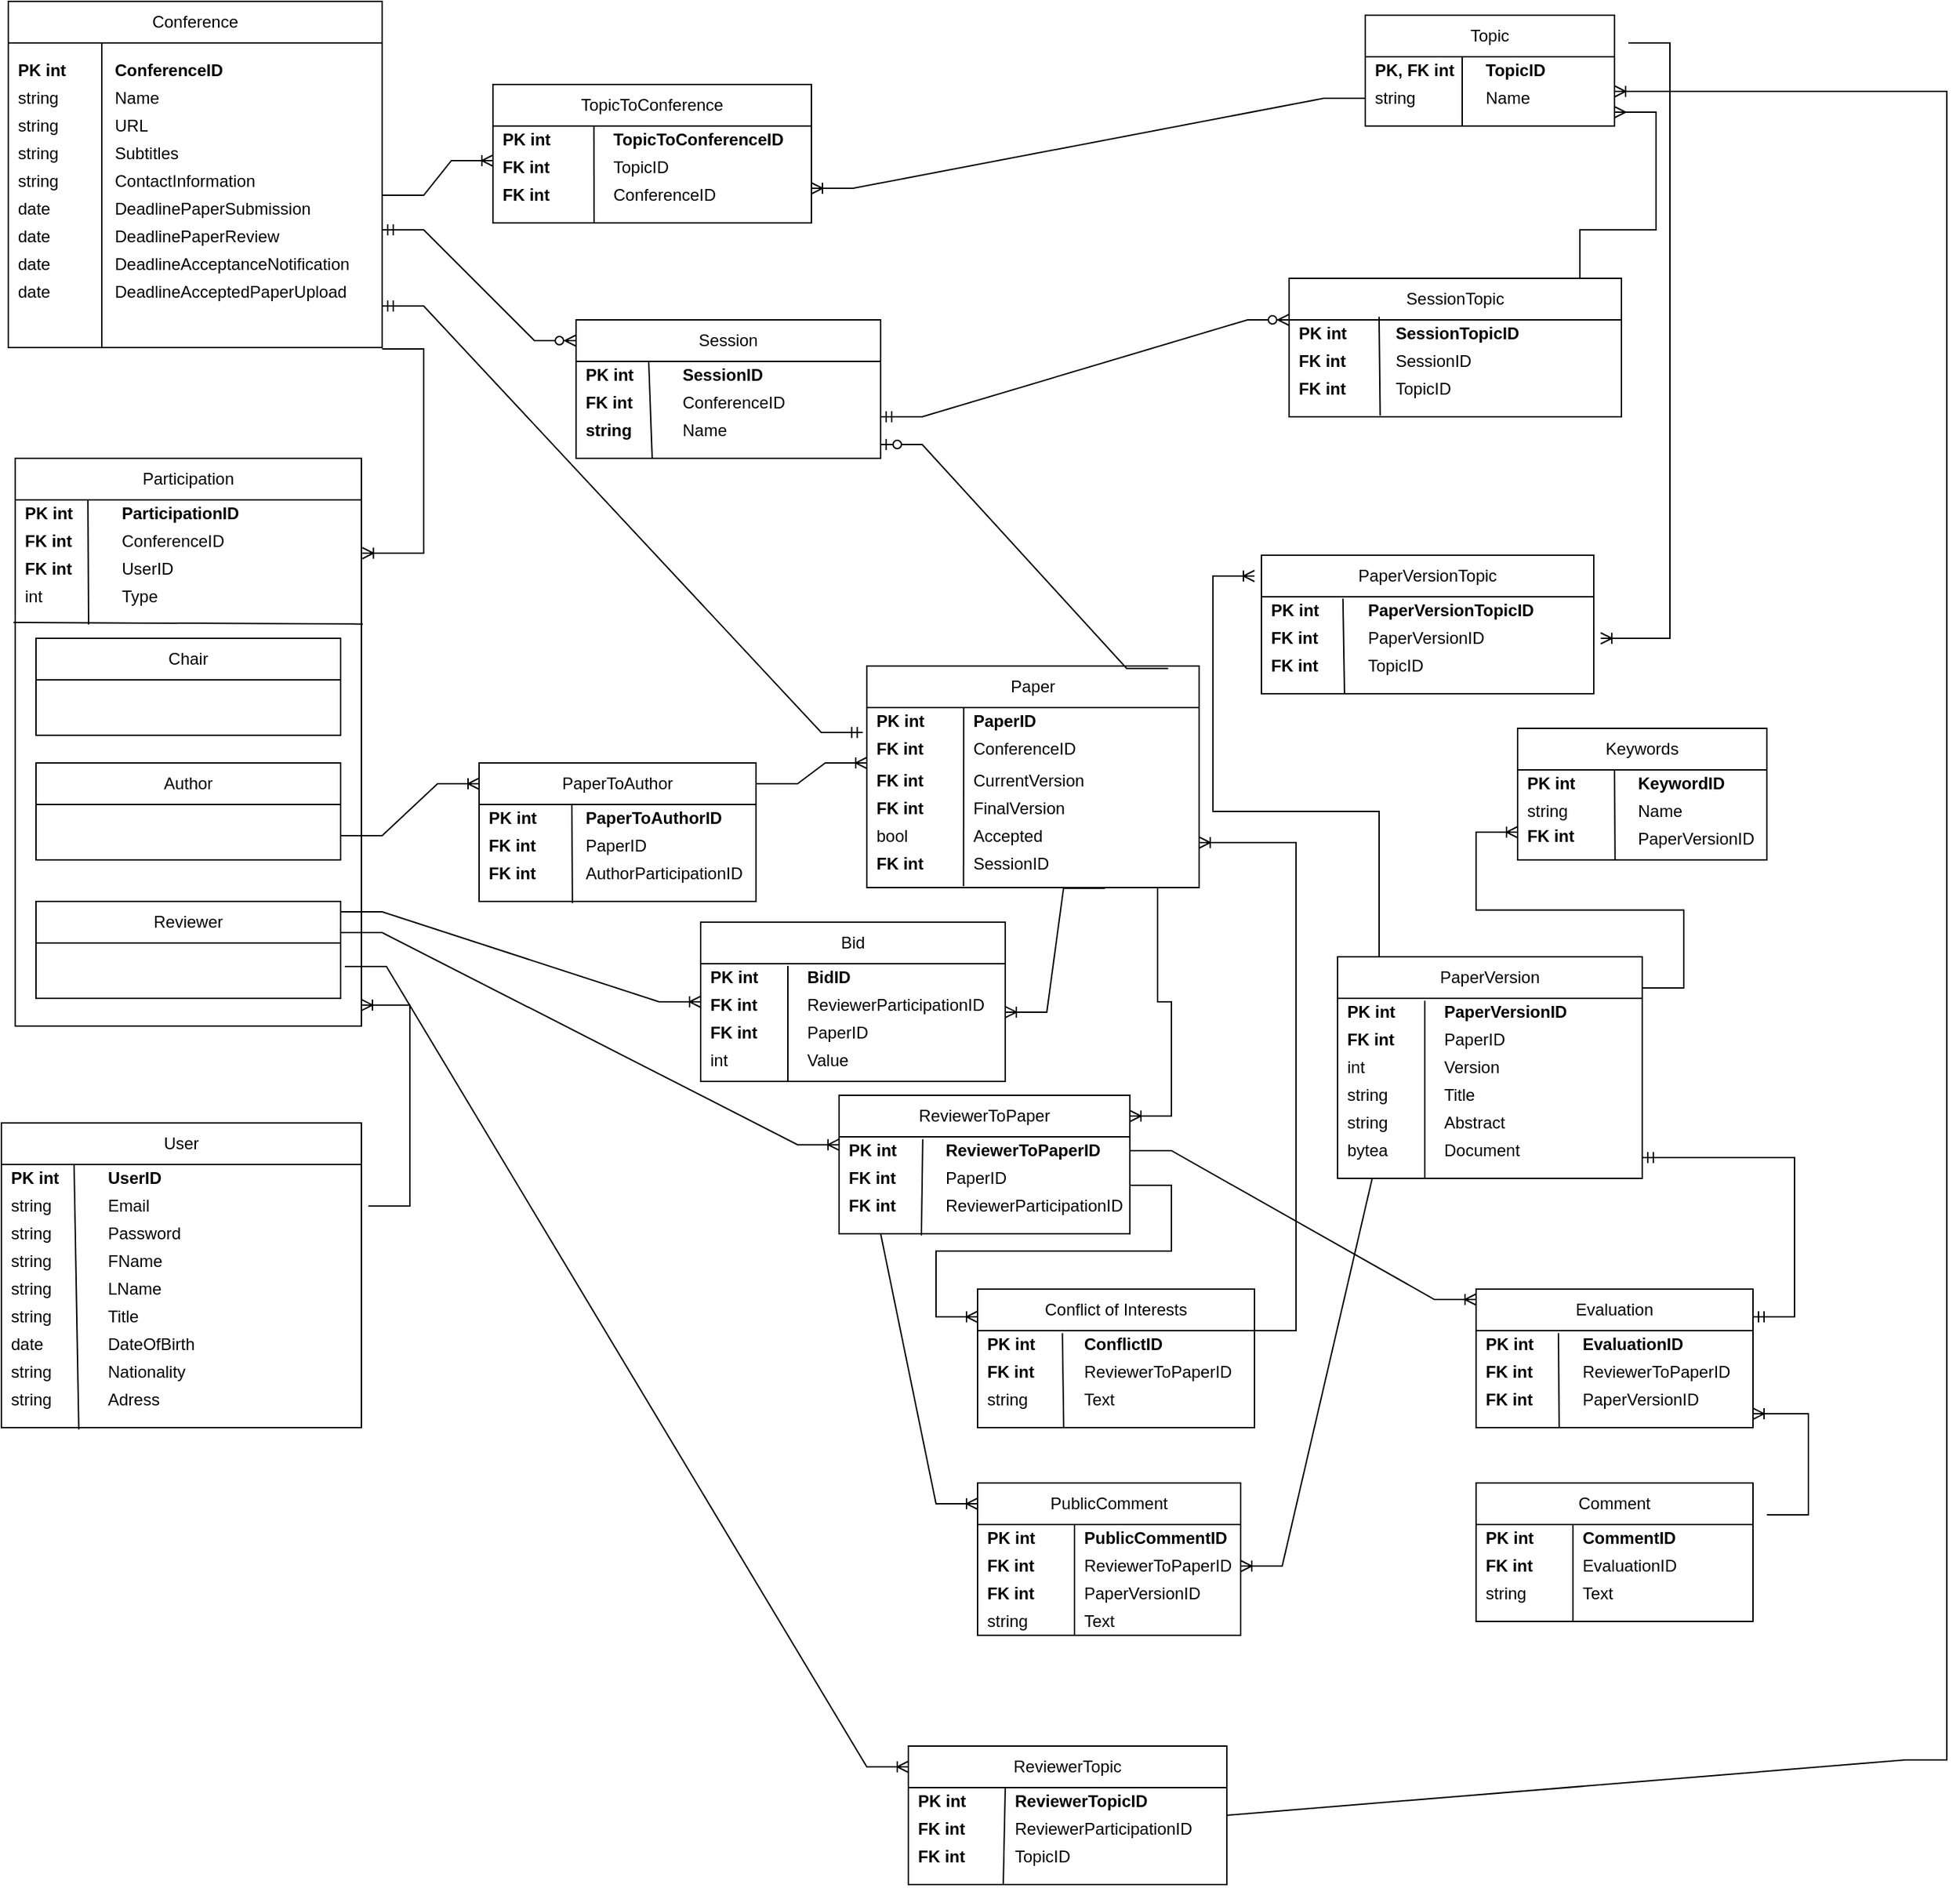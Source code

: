 <mxfile version="17.1.3" type="github">
  <diagram id="u2Ygboj-zfLdWeffpqkM" name="Page-1">
    <mxGraphModel dx="2585" dy="1373" grid="1" gridSize="10" guides="1" tooltips="1" connect="1" arrows="1" fold="1" page="1" pageScale="1" pageWidth="850" pageHeight="1100" math="0" shadow="0">
      <root>
        <mxCell id="0" />
        <mxCell id="1" parent="0" />
        <mxCell id="QgBrxl4_QCWRq82KucZh-1" value="" style="rounded=0;whiteSpace=wrap;html=1;" vertex="1" parent="1">
          <mxGeometry x="20" y="30" width="270" height="250" as="geometry" />
        </mxCell>
        <mxCell id="QgBrxl4_QCWRq82KucZh-2" value="Conference" style="text;html=1;strokeColor=default;fillColor=none;align=center;verticalAlign=middle;whiteSpace=wrap;rounded=0;" vertex="1" parent="1">
          <mxGeometry x="20" y="30" width="270" height="30" as="geometry" />
        </mxCell>
        <mxCell id="QgBrxl4_QCWRq82KucZh-3" value="ConferenceID" style="text;html=1;strokeColor=none;fillColor=none;align=left;verticalAlign=middle;whiteSpace=wrap;rounded=0;spacingLeft=5;fontStyle=1" vertex="1" parent="1">
          <mxGeometry x="90" y="70" width="200" height="20" as="geometry" />
        </mxCell>
        <mxCell id="QgBrxl4_QCWRq82KucZh-5" value="Name" style="text;html=1;strokeColor=none;fillColor=none;align=left;verticalAlign=middle;whiteSpace=wrap;rounded=0;spacingLeft=5;" vertex="1" parent="1">
          <mxGeometry x="90" y="90" width="200" height="20" as="geometry" />
        </mxCell>
        <mxCell id="QgBrxl4_QCWRq82KucZh-6" value="URL" style="text;html=1;strokeColor=none;fillColor=none;align=left;verticalAlign=middle;whiteSpace=wrap;rounded=0;spacingLeft=5;" vertex="1" parent="1">
          <mxGeometry x="90" y="110" width="200" height="20" as="geometry" />
        </mxCell>
        <mxCell id="QgBrxl4_QCWRq82KucZh-7" value="Subtitles" style="text;html=1;strokeColor=none;fillColor=none;align=left;verticalAlign=middle;whiteSpace=wrap;rounded=0;spacingLeft=5;" vertex="1" parent="1">
          <mxGeometry x="90" y="130" width="200" height="20" as="geometry" />
        </mxCell>
        <mxCell id="QgBrxl4_QCWRq82KucZh-8" value="ContactInformation" style="text;html=1;strokeColor=none;fillColor=none;align=left;verticalAlign=middle;whiteSpace=wrap;rounded=0;spacingLeft=5;" vertex="1" parent="1">
          <mxGeometry x="90" y="150" width="200" height="20" as="geometry" />
        </mxCell>
        <mxCell id="QgBrxl4_QCWRq82KucZh-9" value="DeadlinePaperSubmission" style="text;html=1;strokeColor=none;fillColor=none;align=left;verticalAlign=middle;whiteSpace=wrap;rounded=0;spacingLeft=5;" vertex="1" parent="1">
          <mxGeometry x="90" y="170" width="200" height="20" as="geometry" />
        </mxCell>
        <mxCell id="QgBrxl4_QCWRq82KucZh-10" value="DeadlinePaperReview" style="text;html=1;strokeColor=none;fillColor=none;align=left;verticalAlign=middle;whiteSpace=wrap;rounded=0;spacingLeft=5;" vertex="1" parent="1">
          <mxGeometry x="90" y="190" width="200" height="20" as="geometry" />
        </mxCell>
        <mxCell id="QgBrxl4_QCWRq82KucZh-11" value="DeadlineAcceptanceNotification" style="text;html=1;strokeColor=none;fillColor=none;align=left;verticalAlign=middle;whiteSpace=wrap;rounded=0;spacingLeft=5;" vertex="1" parent="1">
          <mxGeometry x="90" y="210" width="200" height="20" as="geometry" />
        </mxCell>
        <mxCell id="QgBrxl4_QCWRq82KucZh-12" value="DeadlineAcceptedPaperUpload" style="text;html=1;strokeColor=none;fillColor=none;align=left;verticalAlign=middle;whiteSpace=wrap;rounded=0;spacingLeft=5;" vertex="1" parent="1">
          <mxGeometry x="90" y="230" width="200" height="20" as="geometry" />
        </mxCell>
        <mxCell id="QgBrxl4_QCWRq82KucZh-13" value="PK int" style="text;html=1;strokeColor=none;fillColor=none;align=left;verticalAlign=middle;whiteSpace=wrap;rounded=0;spacingLeft=5;fontStyle=1" vertex="1" parent="1">
          <mxGeometry x="20" y="70" width="70" height="20" as="geometry" />
        </mxCell>
        <mxCell id="QgBrxl4_QCWRq82KucZh-14" value="string" style="text;html=1;strokeColor=none;fillColor=none;align=left;verticalAlign=middle;whiteSpace=wrap;rounded=0;spacingLeft=5;" vertex="1" parent="1">
          <mxGeometry x="20" y="90" width="70" height="20" as="geometry" />
        </mxCell>
        <mxCell id="QgBrxl4_QCWRq82KucZh-15" value="string" style="text;html=1;strokeColor=none;fillColor=none;align=left;verticalAlign=middle;whiteSpace=wrap;rounded=0;spacingLeft=5;" vertex="1" parent="1">
          <mxGeometry x="20" y="110" width="70" height="20" as="geometry" />
        </mxCell>
        <mxCell id="QgBrxl4_QCWRq82KucZh-16" value="string" style="text;html=1;strokeColor=none;fillColor=none;align=left;verticalAlign=middle;whiteSpace=wrap;rounded=0;spacingLeft=5;" vertex="1" parent="1">
          <mxGeometry x="20" y="130" width="70" height="20" as="geometry" />
        </mxCell>
        <mxCell id="QgBrxl4_QCWRq82KucZh-17" value="string" style="text;html=1;strokeColor=none;fillColor=none;align=left;verticalAlign=middle;whiteSpace=wrap;rounded=0;spacingLeft=5;" vertex="1" parent="1">
          <mxGeometry x="20" y="150" width="70" height="20" as="geometry" />
        </mxCell>
        <mxCell id="QgBrxl4_QCWRq82KucZh-18" value="date" style="text;html=1;strokeColor=none;fillColor=none;align=left;verticalAlign=middle;whiteSpace=wrap;rounded=0;spacingLeft=5;" vertex="1" parent="1">
          <mxGeometry x="20" y="170" width="70" height="20" as="geometry" />
        </mxCell>
        <mxCell id="QgBrxl4_QCWRq82KucZh-19" value="date" style="text;html=1;strokeColor=none;fillColor=none;align=left;verticalAlign=middle;whiteSpace=wrap;rounded=0;spacingLeft=5;" vertex="1" parent="1">
          <mxGeometry x="20" y="190" width="70" height="20" as="geometry" />
        </mxCell>
        <mxCell id="QgBrxl4_QCWRq82KucZh-20" value="date" style="text;html=1;strokeColor=none;fillColor=none;align=left;verticalAlign=middle;whiteSpace=wrap;rounded=0;spacingLeft=5;" vertex="1" parent="1">
          <mxGeometry x="20" y="210" width="70" height="20" as="geometry" />
        </mxCell>
        <mxCell id="QgBrxl4_QCWRq82KucZh-21" value="date" style="text;html=1;strokeColor=none;fillColor=none;align=left;verticalAlign=middle;whiteSpace=wrap;rounded=0;spacingLeft=5;" vertex="1" parent="1">
          <mxGeometry x="20" y="230" width="70" height="20" as="geometry" />
        </mxCell>
        <mxCell id="QgBrxl4_QCWRq82KucZh-22" value="" style="endArrow=none;html=1;rounded=0;entryX=0.25;entryY=1;entryDx=0;entryDy=0;exitX=0.25;exitY=1;exitDx=0;exitDy=0;" edge="1" parent="1" source="QgBrxl4_QCWRq82KucZh-1" target="QgBrxl4_QCWRq82KucZh-2">
          <mxGeometry width="50" height="50" relative="1" as="geometry">
            <mxPoint x="400" y="360" as="sourcePoint" />
            <mxPoint x="450" y="310" as="targetPoint" />
          </mxGeometry>
        </mxCell>
        <mxCell id="QgBrxl4_QCWRq82KucZh-23" value="" style="rounded=0;whiteSpace=wrap;html=1;strokeColor=default;" vertex="1" parent="1">
          <mxGeometry x="1000" y="40" width="180" height="80" as="geometry" />
        </mxCell>
        <mxCell id="QgBrxl4_QCWRq82KucZh-24" value="Topic" style="text;html=1;strokeColor=default;fillColor=none;align=center;verticalAlign=middle;whiteSpace=wrap;rounded=0;" vertex="1" parent="1">
          <mxGeometry x="1000" y="40" width="180" height="30" as="geometry" />
        </mxCell>
        <mxCell id="QgBrxl4_QCWRq82KucZh-26" value="TopicID" style="text;html=1;strokeColor=none;fillColor=none;align=left;verticalAlign=middle;whiteSpace=wrap;rounded=0;spacingLeft=5;fontStyle=1" vertex="1" parent="1">
          <mxGeometry x="1080" y="70" width="100" height="20" as="geometry" />
        </mxCell>
        <mxCell id="QgBrxl4_QCWRq82KucZh-28" value="PK, FK int" style="text;html=1;strokeColor=none;fillColor=none;align=left;verticalAlign=middle;whiteSpace=wrap;rounded=0;spacingLeft=5;fontStyle=1" vertex="1" parent="1">
          <mxGeometry x="1000" y="70" width="70" height="20" as="geometry" />
        </mxCell>
        <mxCell id="QgBrxl4_QCWRq82KucZh-29" value="string" style="text;html=1;strokeColor=none;fillColor=none;align=left;verticalAlign=middle;whiteSpace=wrap;rounded=0;spacingLeft=5;fontStyle=0" vertex="1" parent="1">
          <mxGeometry x="1000" y="90" width="70" height="20" as="geometry" />
        </mxCell>
        <mxCell id="QgBrxl4_QCWRq82KucZh-31" value="Name" style="text;html=1;strokeColor=none;fillColor=none;align=left;verticalAlign=middle;whiteSpace=wrap;rounded=0;spacingLeft=5;fontStyle=0" vertex="1" parent="1">
          <mxGeometry x="1080" y="90" width="100" height="20" as="geometry" />
        </mxCell>
        <mxCell id="QgBrxl4_QCWRq82KucZh-32" value="" style="rounded=0;whiteSpace=wrap;html=1;strokeColor=default;" vertex="1" parent="1">
          <mxGeometry x="370" y="90" width="230" height="100" as="geometry" />
        </mxCell>
        <mxCell id="QgBrxl4_QCWRq82KucZh-33" value="TopicToConference" style="text;html=1;strokeColor=default;fillColor=none;align=center;verticalAlign=middle;whiteSpace=wrap;rounded=0;" vertex="1" parent="1">
          <mxGeometry x="370" y="90" width="230" height="30" as="geometry" />
        </mxCell>
        <mxCell id="QgBrxl4_QCWRq82KucZh-34" value="TopicToConferenceID" style="text;html=1;strokeColor=none;fillColor=none;align=left;verticalAlign=middle;whiteSpace=wrap;rounded=0;spacingLeft=5;fontStyle=1" vertex="1" parent="1">
          <mxGeometry x="450" y="120" width="110" height="20" as="geometry" />
        </mxCell>
        <mxCell id="QgBrxl4_QCWRq82KucZh-35" value="PK int" style="text;html=1;strokeColor=none;fillColor=none;align=left;verticalAlign=middle;whiteSpace=wrap;rounded=0;spacingLeft=5;fontStyle=1" vertex="1" parent="1">
          <mxGeometry x="370" y="120" width="70" height="20" as="geometry" />
        </mxCell>
        <mxCell id="QgBrxl4_QCWRq82KucZh-36" value="" style="endArrow=none;html=1;rounded=0;entryX=1;entryY=0;entryDx=0;entryDy=0;" edge="1" parent="1" target="QgBrxl4_QCWRq82KucZh-28">
          <mxGeometry width="50" height="50" relative="1" as="geometry">
            <mxPoint x="1070" y="120" as="sourcePoint" />
            <mxPoint x="820" y="290" as="targetPoint" />
          </mxGeometry>
        </mxCell>
        <mxCell id="QgBrxl4_QCWRq82KucZh-37" value="TopicID" style="text;html=1;strokeColor=none;fillColor=none;align=left;verticalAlign=middle;whiteSpace=wrap;rounded=0;spacingLeft=5;fontStyle=0" vertex="1" parent="1">
          <mxGeometry x="450" y="140" width="110" height="20" as="geometry" />
        </mxCell>
        <mxCell id="QgBrxl4_QCWRq82KucZh-38" value="FK int" style="text;html=1;strokeColor=none;fillColor=none;align=left;verticalAlign=middle;whiteSpace=wrap;rounded=0;spacingLeft=5;fontStyle=1" vertex="1" parent="1">
          <mxGeometry x="370" y="140" width="70" height="20" as="geometry" />
        </mxCell>
        <mxCell id="QgBrxl4_QCWRq82KucZh-39" value="ConferenceID" style="text;html=1;strokeColor=none;fillColor=none;align=left;verticalAlign=middle;whiteSpace=wrap;rounded=0;spacingLeft=5;fontStyle=0" vertex="1" parent="1">
          <mxGeometry x="450" y="160" width="110" height="20" as="geometry" />
        </mxCell>
        <mxCell id="QgBrxl4_QCWRq82KucZh-40" value="FK int" style="text;html=1;strokeColor=none;fillColor=none;align=left;verticalAlign=middle;whiteSpace=wrap;rounded=0;spacingLeft=5;fontStyle=1" vertex="1" parent="1">
          <mxGeometry x="370" y="160" width="70" height="20" as="geometry" />
        </mxCell>
        <mxCell id="QgBrxl4_QCWRq82KucZh-41" value="" style="edgeStyle=entityRelationEdgeStyle;fontSize=12;html=1;endArrow=ERoneToMany;rounded=0;exitX=1;exitY=0;exitDx=0;exitDy=0;entryX=0;entryY=0.25;entryDx=0;entryDy=0;" edge="1" parent="1" source="QgBrxl4_QCWRq82KucZh-9" target="QgBrxl4_QCWRq82KucZh-38">
          <mxGeometry width="100" height="100" relative="1" as="geometry">
            <mxPoint x="370" y="380" as="sourcePoint" />
            <mxPoint x="470" y="280" as="targetPoint" />
          </mxGeometry>
        </mxCell>
        <mxCell id="QgBrxl4_QCWRq82KucZh-42" value="" style="edgeStyle=entityRelationEdgeStyle;fontSize=12;html=1;endArrow=ERoneToMany;rounded=0;exitX=0;exitY=0.5;exitDx=0;exitDy=0;entryX=1;entryY=0.75;entryDx=0;entryDy=0;" edge="1" parent="1" source="QgBrxl4_QCWRq82KucZh-29" target="QgBrxl4_QCWRq82KucZh-32">
          <mxGeometry width="100" height="100" relative="1" as="geometry">
            <mxPoint x="370" y="380" as="sourcePoint" />
            <mxPoint x="470" y="280" as="targetPoint" />
          </mxGeometry>
        </mxCell>
        <mxCell id="QgBrxl4_QCWRq82KucZh-43" value="" style="endArrow=none;html=1;rounded=0;entryX=0.317;entryY=1;entryDx=0;entryDy=0;entryPerimeter=0;" edge="1" parent="1" target="QgBrxl4_QCWRq82KucZh-33">
          <mxGeometry width="50" height="50" relative="1" as="geometry">
            <mxPoint x="443" y="190" as="sourcePoint" />
            <mxPoint x="450" y="310" as="targetPoint" />
          </mxGeometry>
        </mxCell>
        <mxCell id="QgBrxl4_QCWRq82KucZh-44" value="" style="rounded=0;whiteSpace=wrap;html=1;strokeColor=default;" vertex="1" parent="1">
          <mxGeometry x="15" y="840" width="260" height="220" as="geometry" />
        </mxCell>
        <mxCell id="QgBrxl4_QCWRq82KucZh-45" value="User" style="text;html=1;strokeColor=default;fillColor=none;align=center;verticalAlign=middle;whiteSpace=wrap;rounded=0;" vertex="1" parent="1">
          <mxGeometry x="15" y="840" width="260" height="30" as="geometry" />
        </mxCell>
        <mxCell id="QgBrxl4_QCWRq82KucZh-48" value="UserID" style="text;html=1;strokeColor=none;fillColor=none;align=left;verticalAlign=middle;whiteSpace=wrap;rounded=0;spacingLeft=5;fontStyle=1" vertex="1" parent="1">
          <mxGeometry x="85" y="870" width="190" height="20" as="geometry" />
        </mxCell>
        <mxCell id="QgBrxl4_QCWRq82KucZh-49" value="PK int" style="text;html=1;strokeColor=none;fillColor=none;align=left;verticalAlign=middle;whiteSpace=wrap;rounded=0;spacingLeft=5;fontStyle=1" vertex="1" parent="1">
          <mxGeometry x="15" y="870" width="70" height="20" as="geometry" />
        </mxCell>
        <mxCell id="QgBrxl4_QCWRq82KucZh-50" value="FName" style="text;html=1;strokeColor=none;fillColor=none;align=left;verticalAlign=middle;whiteSpace=wrap;rounded=0;spacingLeft=5;fontStyle=0" vertex="1" parent="1">
          <mxGeometry x="85" y="930" width="190" height="20" as="geometry" />
        </mxCell>
        <mxCell id="QgBrxl4_QCWRq82KucZh-51" value="string" style="text;html=1;strokeColor=none;fillColor=none;align=left;verticalAlign=middle;whiteSpace=wrap;rounded=0;spacingLeft=5;fontStyle=0" vertex="1" parent="1">
          <mxGeometry x="15" y="930" width="70" height="20" as="geometry" />
        </mxCell>
        <mxCell id="QgBrxl4_QCWRq82KucZh-52" value="LName" style="text;html=1;strokeColor=none;fillColor=none;align=left;verticalAlign=middle;whiteSpace=wrap;rounded=0;spacingLeft=5;fontStyle=0" vertex="1" parent="1">
          <mxGeometry x="85" y="950" width="190" height="20" as="geometry" />
        </mxCell>
        <mxCell id="QgBrxl4_QCWRq82KucZh-53" value="string" style="text;html=1;strokeColor=none;fillColor=none;align=left;verticalAlign=middle;whiteSpace=wrap;rounded=0;spacingLeft=5;fontStyle=0" vertex="1" parent="1">
          <mxGeometry x="15" y="950" width="70" height="20" as="geometry" />
        </mxCell>
        <mxCell id="QgBrxl4_QCWRq82KucZh-54" value="Title" style="text;html=1;strokeColor=none;fillColor=none;align=left;verticalAlign=middle;whiteSpace=wrap;rounded=0;spacingLeft=5;fontStyle=0" vertex="1" parent="1">
          <mxGeometry x="85" y="970" width="190" height="20" as="geometry" />
        </mxCell>
        <mxCell id="QgBrxl4_QCWRq82KucZh-55" value="string" style="text;html=1;strokeColor=none;fillColor=none;align=left;verticalAlign=middle;whiteSpace=wrap;rounded=0;spacingLeft=5;fontStyle=0" vertex="1" parent="1">
          <mxGeometry x="15" y="970" width="70" height="20" as="geometry" />
        </mxCell>
        <mxCell id="QgBrxl4_QCWRq82KucZh-56" value="DateOfBirth" style="text;html=1;strokeColor=none;fillColor=none;align=left;verticalAlign=middle;whiteSpace=wrap;rounded=0;spacingLeft=5;fontStyle=0" vertex="1" parent="1">
          <mxGeometry x="85" y="990" width="190" height="20" as="geometry" />
        </mxCell>
        <mxCell id="QgBrxl4_QCWRq82KucZh-57" value="date" style="text;html=1;strokeColor=none;fillColor=none;align=left;verticalAlign=middle;whiteSpace=wrap;rounded=0;spacingLeft=5;fontStyle=0" vertex="1" parent="1">
          <mxGeometry x="15" y="990" width="70" height="20" as="geometry" />
        </mxCell>
        <mxCell id="QgBrxl4_QCWRq82KucZh-59" value="Nationality" style="text;html=1;strokeColor=none;fillColor=none;align=left;verticalAlign=middle;whiteSpace=wrap;rounded=0;spacingLeft=5;fontStyle=0" vertex="1" parent="1">
          <mxGeometry x="85" y="1010" width="190" height="20" as="geometry" />
        </mxCell>
        <mxCell id="QgBrxl4_QCWRq82KucZh-60" value="string" style="text;html=1;strokeColor=none;fillColor=none;align=left;verticalAlign=middle;whiteSpace=wrap;rounded=0;spacingLeft=5;fontStyle=0" vertex="1" parent="1">
          <mxGeometry x="15" y="1010" width="70" height="20" as="geometry" />
        </mxCell>
        <mxCell id="QgBrxl4_QCWRq82KucZh-61" value="Adress" style="text;html=1;strokeColor=none;fillColor=none;align=left;verticalAlign=middle;whiteSpace=wrap;rounded=0;spacingLeft=5;fontStyle=0" vertex="1" parent="1">
          <mxGeometry x="85" y="1030" width="190" height="20" as="geometry" />
        </mxCell>
        <mxCell id="QgBrxl4_QCWRq82KucZh-62" value="string" style="text;html=1;strokeColor=none;fillColor=none;align=left;verticalAlign=middle;whiteSpace=wrap;rounded=0;spacingLeft=5;fontStyle=0" vertex="1" parent="1">
          <mxGeometry x="15" y="1030" width="70" height="20" as="geometry" />
        </mxCell>
        <mxCell id="QgBrxl4_QCWRq82KucZh-76" value="Password" style="text;html=1;strokeColor=none;fillColor=none;align=left;verticalAlign=middle;whiteSpace=wrap;rounded=0;spacingLeft=5;fontStyle=0" vertex="1" parent="1">
          <mxGeometry x="85" y="910" width="190" height="20" as="geometry" />
        </mxCell>
        <mxCell id="QgBrxl4_QCWRq82KucZh-77" value="string" style="text;html=1;strokeColor=none;fillColor=none;align=left;verticalAlign=middle;whiteSpace=wrap;rounded=0;spacingLeft=5;fontStyle=0" vertex="1" parent="1">
          <mxGeometry x="15" y="910" width="70" height="20" as="geometry" />
        </mxCell>
        <mxCell id="QgBrxl4_QCWRq82KucZh-78" value="Email" style="text;html=1;strokeColor=none;fillColor=none;align=left;verticalAlign=middle;whiteSpace=wrap;rounded=0;spacingLeft=5;fontStyle=0" vertex="1" parent="1">
          <mxGeometry x="85" y="890" width="190" height="20" as="geometry" />
        </mxCell>
        <mxCell id="QgBrxl4_QCWRq82KucZh-79" value="string" style="text;html=1;strokeColor=none;fillColor=none;align=left;verticalAlign=middle;whiteSpace=wrap;rounded=0;spacingLeft=5;fontStyle=0" vertex="1" parent="1">
          <mxGeometry x="15" y="890" width="70" height="20" as="geometry" />
        </mxCell>
        <mxCell id="QgBrxl4_QCWRq82KucZh-80" value="" style="rounded=0;whiteSpace=wrap;html=1;strokeColor=default;" vertex="1" parent="1">
          <mxGeometry x="25" y="360" width="250" height="410" as="geometry" />
        </mxCell>
        <mxCell id="QgBrxl4_QCWRq82KucZh-81" value="Participation" style="text;html=1;strokeColor=default;fillColor=none;align=center;verticalAlign=middle;whiteSpace=wrap;rounded=0;" vertex="1" parent="1">
          <mxGeometry x="25" y="360" width="250" height="30" as="geometry" />
        </mxCell>
        <mxCell id="QgBrxl4_QCWRq82KucZh-84" value="" style="edgeStyle=entityRelationEdgeStyle;fontSize=12;html=1;endArrow=ERoneToMany;rounded=0;strokeColor=default;entryX=0.951;entryY=-0.075;entryDx=0;entryDy=0;entryPerimeter=0;" edge="1" parent="1" target="QgBrxl4_QCWRq82KucZh-92">
          <mxGeometry width="100" height="100" relative="1" as="geometry">
            <mxPoint x="290" y="281" as="sourcePoint" />
            <mxPoint x="205" y="170" as="targetPoint" />
          </mxGeometry>
        </mxCell>
        <mxCell id="QgBrxl4_QCWRq82KucZh-86" value="ParticipationID" style="text;html=1;strokeColor=none;fillColor=none;align=left;verticalAlign=middle;whiteSpace=wrap;rounded=0;spacingLeft=5;fontStyle=1" vertex="1" parent="1">
          <mxGeometry x="95" y="390" width="175" height="20" as="geometry" />
        </mxCell>
        <mxCell id="QgBrxl4_QCWRq82KucZh-87" value="PK int" style="text;html=1;strokeColor=none;fillColor=none;align=left;verticalAlign=middle;whiteSpace=wrap;rounded=0;spacingLeft=5;fontStyle=1" vertex="1" parent="1">
          <mxGeometry x="25" y="390" width="70" height="20" as="geometry" />
        </mxCell>
        <mxCell id="QgBrxl4_QCWRq82KucZh-88" value="ConferenceID" style="text;html=1;strokeColor=none;fillColor=none;align=left;verticalAlign=middle;whiteSpace=wrap;rounded=0;spacingLeft=5;fontStyle=0" vertex="1" parent="1">
          <mxGeometry x="95" y="410" width="190" height="20" as="geometry" />
        </mxCell>
        <mxCell id="QgBrxl4_QCWRq82KucZh-89" value="FK int" style="text;html=1;strokeColor=none;fillColor=none;align=left;verticalAlign=middle;whiteSpace=wrap;rounded=0;spacingLeft=5;fontStyle=1" vertex="1" parent="1">
          <mxGeometry x="25" y="410" width="70" height="20" as="geometry" />
        </mxCell>
        <mxCell id="QgBrxl4_QCWRq82KucZh-92" value="UserID" style="text;html=1;strokeColor=none;fillColor=none;align=left;verticalAlign=middle;whiteSpace=wrap;rounded=0;spacingLeft=5;fontStyle=0" vertex="1" parent="1">
          <mxGeometry x="95" y="430" width="190" height="20" as="geometry" />
        </mxCell>
        <mxCell id="QgBrxl4_QCWRq82KucZh-93" value="FK int" style="text;html=1;strokeColor=none;fillColor=none;align=left;verticalAlign=middle;whiteSpace=wrap;rounded=0;spacingLeft=5;fontStyle=1" vertex="1" parent="1">
          <mxGeometry x="25" y="430" width="70" height="20" as="geometry" />
        </mxCell>
        <mxCell id="QgBrxl4_QCWRq82KucZh-95" value="" style="edgeStyle=entityRelationEdgeStyle;fontSize=12;html=1;endArrow=ERoneToMany;rounded=0;strokeColor=default;entryX=1;entryY=0.963;entryDx=0;entryDy=0;entryPerimeter=0;" edge="1" parent="1" target="QgBrxl4_QCWRq82KucZh-80">
          <mxGeometry width="100" height="100" relative="1" as="geometry">
            <mxPoint x="280" y="900" as="sourcePoint" />
            <mxPoint x="500" y="730" as="targetPoint" />
          </mxGeometry>
        </mxCell>
        <mxCell id="QgBrxl4_QCWRq82KucZh-96" value="Type" style="text;html=1;strokeColor=none;fillColor=none;align=left;verticalAlign=middle;whiteSpace=wrap;rounded=0;spacingLeft=5;fontStyle=0" vertex="1" parent="1">
          <mxGeometry x="95" y="450" width="190" height="20" as="geometry" />
        </mxCell>
        <mxCell id="QgBrxl4_QCWRq82KucZh-97" value="int" style="text;html=1;strokeColor=none;fillColor=none;align=left;verticalAlign=middle;whiteSpace=wrap;rounded=0;spacingLeft=5;fontStyle=0" vertex="1" parent="1">
          <mxGeometry x="25" y="450" width="70" height="20" as="geometry" />
        </mxCell>
        <mxCell id="QgBrxl4_QCWRq82KucZh-98" value="" style="rounded=0;whiteSpace=wrap;html=1;strokeColor=default;" vertex="1" parent="1">
          <mxGeometry x="40" y="490" width="220" height="70" as="geometry" />
        </mxCell>
        <mxCell id="QgBrxl4_QCWRq82KucZh-99" value="Chair" style="text;html=1;strokeColor=default;fillColor=none;align=center;verticalAlign=middle;whiteSpace=wrap;rounded=0;" vertex="1" parent="1">
          <mxGeometry x="40" y="490" width="220" height="30" as="geometry" />
        </mxCell>
        <mxCell id="QgBrxl4_QCWRq82KucZh-102" value="" style="rounded=0;whiteSpace=wrap;html=1;strokeColor=default;" vertex="1" parent="1">
          <mxGeometry x="40" y="580" width="220" height="70" as="geometry" />
        </mxCell>
        <mxCell id="QgBrxl4_QCWRq82KucZh-103" value="Author" style="text;html=1;strokeColor=default;fillColor=none;align=center;verticalAlign=middle;whiteSpace=wrap;rounded=0;" vertex="1" parent="1">
          <mxGeometry x="40" y="580" width="220" height="30" as="geometry" />
        </mxCell>
        <mxCell id="QgBrxl4_QCWRq82KucZh-104" value="" style="rounded=0;whiteSpace=wrap;html=1;strokeColor=default;" vertex="1" parent="1">
          <mxGeometry x="40" y="680" width="220" height="70" as="geometry" />
        </mxCell>
        <mxCell id="QgBrxl4_QCWRq82KucZh-105" value="Reviewer" style="text;html=1;strokeColor=default;fillColor=none;align=center;verticalAlign=middle;whiteSpace=wrap;rounded=0;" vertex="1" parent="1">
          <mxGeometry x="40" y="680" width="220" height="30" as="geometry" />
        </mxCell>
        <mxCell id="QgBrxl4_QCWRq82KucZh-106" value="" style="rounded=0;whiteSpace=wrap;html=1;strokeColor=default;" vertex="1" parent="1">
          <mxGeometry x="670" y="1290" width="230" height="100" as="geometry" />
        </mxCell>
        <mxCell id="QgBrxl4_QCWRq82KucZh-107" value="ReviewerTopic" style="text;html=1;strokeColor=default;fillColor=none;align=center;verticalAlign=middle;whiteSpace=wrap;rounded=0;" vertex="1" parent="1">
          <mxGeometry x="670" y="1290" width="230" height="30" as="geometry" />
        </mxCell>
        <mxCell id="QgBrxl4_QCWRq82KucZh-108" value="ReviewerTopicID" style="text;html=1;strokeColor=none;fillColor=none;align=left;verticalAlign=middle;whiteSpace=wrap;rounded=0;spacingLeft=5;fontStyle=1" vertex="1" parent="1">
          <mxGeometry x="740" y="1320" width="150" height="20" as="geometry" />
        </mxCell>
        <mxCell id="QgBrxl4_QCWRq82KucZh-109" value="PK int" style="text;html=1;strokeColor=none;fillColor=none;align=left;verticalAlign=middle;whiteSpace=wrap;rounded=0;spacingLeft=5;fontStyle=1" vertex="1" parent="1">
          <mxGeometry x="670" y="1320" width="70" height="20" as="geometry" />
        </mxCell>
        <mxCell id="QgBrxl4_QCWRq82KucZh-110" value="ReviewerParticipationID" style="text;html=1;strokeColor=none;fillColor=none;align=left;verticalAlign=middle;whiteSpace=wrap;rounded=0;spacingLeft=5;fontStyle=0" vertex="1" parent="1">
          <mxGeometry x="740" y="1340" width="150" height="20" as="geometry" />
        </mxCell>
        <mxCell id="QgBrxl4_QCWRq82KucZh-111" value="FK int" style="text;html=1;strokeColor=none;fillColor=none;align=left;verticalAlign=middle;whiteSpace=wrap;rounded=0;spacingLeft=5;fontStyle=1" vertex="1" parent="1">
          <mxGeometry x="670" y="1340" width="70" height="20" as="geometry" />
        </mxCell>
        <mxCell id="QgBrxl4_QCWRq82KucZh-112" value="TopicID" style="text;html=1;strokeColor=none;fillColor=none;align=left;verticalAlign=middle;whiteSpace=wrap;rounded=0;spacingLeft=5;fontStyle=0" vertex="1" parent="1">
          <mxGeometry x="740" y="1360" width="150" height="20" as="geometry" />
        </mxCell>
        <mxCell id="QgBrxl4_QCWRq82KucZh-113" value="FK int" style="text;html=1;strokeColor=none;fillColor=none;align=left;verticalAlign=middle;whiteSpace=wrap;rounded=0;spacingLeft=5;fontStyle=1" vertex="1" parent="1">
          <mxGeometry x="670" y="1360" width="70" height="20" as="geometry" />
        </mxCell>
        <mxCell id="QgBrxl4_QCWRq82KucZh-114" value="" style="edgeStyle=entityRelationEdgeStyle;fontSize=12;html=1;endArrow=ERoneToMany;rounded=0;strokeColor=default;entryX=1;entryY=0.25;entryDx=0;entryDy=0;" edge="1" parent="1" target="QgBrxl4_QCWRq82KucZh-31">
          <mxGeometry width="100" height="100" relative="1" as="geometry">
            <mxPoint x="1390" y="1300" as="sourcePoint" />
            <mxPoint x="450" y="420" as="targetPoint" />
          </mxGeometry>
        </mxCell>
        <mxCell id="QgBrxl4_QCWRq82KucZh-115" value="" style="edgeStyle=entityRelationEdgeStyle;fontSize=12;html=1;endArrow=ERoneToMany;rounded=0;strokeColor=default;exitX=1.014;exitY=0.671;exitDx=0;exitDy=0;entryX=0;entryY=0.5;entryDx=0;entryDy=0;exitPerimeter=0;" edge="1" parent="1" source="QgBrxl4_QCWRq82KucZh-104" target="QgBrxl4_QCWRq82KucZh-107">
          <mxGeometry width="100" height="100" relative="1" as="geometry">
            <mxPoint x="430" y="740" as="sourcePoint" />
            <mxPoint x="530" y="640" as="targetPoint" />
          </mxGeometry>
        </mxCell>
        <mxCell id="QgBrxl4_QCWRq82KucZh-116" value="" style="rounded=0;whiteSpace=wrap;html=1;strokeColor=default;" vertex="1" parent="1">
          <mxGeometry x="640" y="510" width="240" height="160" as="geometry" />
        </mxCell>
        <mxCell id="QgBrxl4_QCWRq82KucZh-117" value="Paper" style="text;html=1;strokeColor=default;fillColor=none;align=center;verticalAlign=middle;whiteSpace=wrap;rounded=0;" vertex="1" parent="1">
          <mxGeometry x="640" y="510" width="240" height="30" as="geometry" />
        </mxCell>
        <mxCell id="QgBrxl4_QCWRq82KucZh-118" value="PaperID" style="text;html=1;strokeColor=none;fillColor=none;align=left;verticalAlign=middle;whiteSpace=wrap;rounded=0;spacingLeft=5;fontStyle=1" vertex="1" parent="1">
          <mxGeometry x="710" y="540" width="170" height="20" as="geometry" />
        </mxCell>
        <mxCell id="QgBrxl4_QCWRq82KucZh-119" value="PK int" style="text;html=1;strokeColor=none;fillColor=none;align=left;verticalAlign=middle;whiteSpace=wrap;rounded=0;spacingLeft=5;fontStyle=1" vertex="1" parent="1">
          <mxGeometry x="640" y="540" width="70" height="20" as="geometry" />
        </mxCell>
        <mxCell id="QgBrxl4_QCWRq82KucZh-121" value="" style="rounded=0;whiteSpace=wrap;html=1;strokeColor=default;" vertex="1" parent="1">
          <mxGeometry x="925" y="430" width="240" height="100" as="geometry" />
        </mxCell>
        <mxCell id="QgBrxl4_QCWRq82KucZh-122" value="PaperVersionTopic" style="text;html=1;strokeColor=default;fillColor=none;align=center;verticalAlign=middle;whiteSpace=wrap;rounded=0;" vertex="1" parent="1">
          <mxGeometry x="925" y="430" width="240" height="30" as="geometry" />
        </mxCell>
        <mxCell id="QgBrxl4_QCWRq82KucZh-123" value="PaperVersionTopicID" style="text;html=1;strokeColor=none;fillColor=none;align=left;verticalAlign=middle;whiteSpace=wrap;rounded=0;spacingLeft=5;fontStyle=1" vertex="1" parent="1">
          <mxGeometry x="995" y="460" width="150" height="20" as="geometry" />
        </mxCell>
        <mxCell id="QgBrxl4_QCWRq82KucZh-124" value="PK int" style="text;html=1;strokeColor=none;fillColor=none;align=left;verticalAlign=middle;whiteSpace=wrap;rounded=0;spacingLeft=5;fontStyle=1" vertex="1" parent="1">
          <mxGeometry x="925" y="460" width="70" height="20" as="geometry" />
        </mxCell>
        <mxCell id="QgBrxl4_QCWRq82KucZh-125" value="PaperVersionID" style="text;html=1;strokeColor=none;fillColor=none;align=left;verticalAlign=middle;whiteSpace=wrap;rounded=0;spacingLeft=5;fontStyle=0" vertex="1" parent="1">
          <mxGeometry x="995" y="480" width="150" height="20" as="geometry" />
        </mxCell>
        <mxCell id="QgBrxl4_QCWRq82KucZh-126" value="FK int" style="text;html=1;strokeColor=none;fillColor=none;align=left;verticalAlign=middle;whiteSpace=wrap;rounded=0;spacingLeft=5;fontStyle=1" vertex="1" parent="1">
          <mxGeometry x="925" y="480" width="70" height="20" as="geometry" />
        </mxCell>
        <mxCell id="QgBrxl4_QCWRq82KucZh-127" value="TopicID" style="text;html=1;strokeColor=none;fillColor=none;align=left;verticalAlign=middle;whiteSpace=wrap;rounded=0;spacingLeft=5;fontStyle=0" vertex="1" parent="1">
          <mxGeometry x="995" y="500" width="150" height="20" as="geometry" />
        </mxCell>
        <mxCell id="QgBrxl4_QCWRq82KucZh-128" value="FK int" style="text;html=1;strokeColor=none;fillColor=none;align=left;verticalAlign=middle;whiteSpace=wrap;rounded=0;spacingLeft=5;fontStyle=1" vertex="1" parent="1">
          <mxGeometry x="925" y="500" width="70" height="20" as="geometry" />
        </mxCell>
        <mxCell id="QgBrxl4_QCWRq82KucZh-129" value="" style="edgeStyle=entityRelationEdgeStyle;fontSize=12;html=1;endArrow=ERoneToMany;rounded=0;strokeColor=default;exitX=0;exitY=0.75;exitDx=0;exitDy=0;" edge="1" parent="1" source="QgBrxl4_QCWRq82KucZh-189">
          <mxGeometry width="100" height="100" relative="1" as="geometry">
            <mxPoint x="640" y="675" as="sourcePoint" />
            <mxPoint x="920" y="445" as="targetPoint" />
          </mxGeometry>
        </mxCell>
        <mxCell id="QgBrxl4_QCWRq82KucZh-130" value="" style="edgeStyle=entityRelationEdgeStyle;fontSize=12;html=1;endArrow=ERmany;rounded=0;strokeColor=default;entryX=1;entryY=1;entryDx=0;entryDy=0;exitX=1;exitY=0.5;exitDx=0;exitDy=0;" edge="1" parent="1" source="QgBrxl4_QCWRq82KucZh-141" target="QgBrxl4_QCWRq82KucZh-31">
          <mxGeometry width="100" height="100" relative="1" as="geometry">
            <mxPoint x="940" y="270" as="sourcePoint" />
            <mxPoint x="860" y="170" as="targetPoint" />
          </mxGeometry>
        </mxCell>
        <mxCell id="QgBrxl4_QCWRq82KucZh-131" value="" style="rounded=0;whiteSpace=wrap;html=1;strokeColor=default;" vertex="1" parent="1">
          <mxGeometry x="430" y="260" width="220" height="100" as="geometry" />
        </mxCell>
        <mxCell id="QgBrxl4_QCWRq82KucZh-132" value="Session" style="text;html=1;strokeColor=default;fillColor=none;align=center;verticalAlign=middle;whiteSpace=wrap;rounded=0;" vertex="1" parent="1">
          <mxGeometry x="430" y="260" width="220" height="30" as="geometry" />
        </mxCell>
        <mxCell id="QgBrxl4_QCWRq82KucZh-133" value="SessionID" style="text;html=1;strokeColor=none;fillColor=none;align=left;verticalAlign=middle;whiteSpace=wrap;rounded=0;spacingLeft=5;fontStyle=1" vertex="1" parent="1">
          <mxGeometry x="500" y="290" width="150" height="20" as="geometry" />
        </mxCell>
        <mxCell id="QgBrxl4_QCWRq82KucZh-134" value="PK int" style="text;html=1;strokeColor=none;fillColor=none;align=left;verticalAlign=middle;whiteSpace=wrap;rounded=0;spacingLeft=5;fontStyle=1" vertex="1" parent="1">
          <mxGeometry x="430" y="290" width="70" height="20" as="geometry" />
        </mxCell>
        <mxCell id="QgBrxl4_QCWRq82KucZh-135" value="ConferenceID" style="text;html=1;strokeColor=none;fillColor=none;align=left;verticalAlign=middle;whiteSpace=wrap;rounded=0;spacingLeft=5;fontStyle=0" vertex="1" parent="1">
          <mxGeometry x="500" y="310" width="150" height="20" as="geometry" />
        </mxCell>
        <mxCell id="QgBrxl4_QCWRq82KucZh-136" value="FK int" style="text;html=1;strokeColor=none;fillColor=none;align=left;verticalAlign=middle;whiteSpace=wrap;rounded=0;spacingLeft=5;fontStyle=1" vertex="1" parent="1">
          <mxGeometry x="430" y="310" width="70" height="20" as="geometry" />
        </mxCell>
        <mxCell id="QgBrxl4_QCWRq82KucZh-137" value="Name" style="text;html=1;strokeColor=none;fillColor=none;align=left;verticalAlign=middle;whiteSpace=wrap;rounded=0;spacingLeft=5;fontStyle=0" vertex="1" parent="1">
          <mxGeometry x="500" y="330" width="150" height="20" as="geometry" />
        </mxCell>
        <mxCell id="QgBrxl4_QCWRq82KucZh-138" value="string" style="text;html=1;strokeColor=none;fillColor=none;align=left;verticalAlign=middle;whiteSpace=wrap;rounded=0;spacingLeft=5;fontStyle=1" vertex="1" parent="1">
          <mxGeometry x="430" y="330" width="70" height="20" as="geometry" />
        </mxCell>
        <mxCell id="QgBrxl4_QCWRq82KucZh-139" value="" style="edgeStyle=entityRelationEdgeStyle;fontSize=12;html=1;endArrow=ERzeroToMany;startArrow=ERmandOne;rounded=0;strokeColor=default;exitX=1;exitY=0.25;exitDx=0;exitDy=0;entryX=0;entryY=0.5;entryDx=0;entryDy=0;" edge="1" parent="1" source="QgBrxl4_QCWRq82KucZh-10" target="QgBrxl4_QCWRq82KucZh-132">
          <mxGeometry width="100" height="100" relative="1" as="geometry">
            <mxPoint x="400" y="470" as="sourcePoint" />
            <mxPoint x="500" y="370" as="targetPoint" />
          </mxGeometry>
        </mxCell>
        <mxCell id="QgBrxl4_QCWRq82KucZh-141" value="" style="rounded=0;whiteSpace=wrap;html=1;strokeColor=default;" vertex="1" parent="1">
          <mxGeometry x="945" y="230" width="240" height="100" as="geometry" />
        </mxCell>
        <mxCell id="QgBrxl4_QCWRq82KucZh-142" value="SessionTopic" style="text;html=1;strokeColor=default;fillColor=none;align=center;verticalAlign=middle;whiteSpace=wrap;rounded=0;" vertex="1" parent="1">
          <mxGeometry x="945" y="230" width="240" height="30" as="geometry" />
        </mxCell>
        <mxCell id="QgBrxl4_QCWRq82KucZh-143" value="SessionTopicID" style="text;html=1;strokeColor=none;fillColor=none;align=left;verticalAlign=middle;whiteSpace=wrap;rounded=0;spacingLeft=5;fontStyle=1" vertex="1" parent="1">
          <mxGeometry x="1015" y="260" width="150" height="20" as="geometry" />
        </mxCell>
        <mxCell id="QgBrxl4_QCWRq82KucZh-144" value="PK int" style="text;html=1;strokeColor=none;fillColor=none;align=left;verticalAlign=middle;whiteSpace=wrap;rounded=0;spacingLeft=5;fontStyle=1" vertex="1" parent="1">
          <mxGeometry x="945" y="260" width="70" height="20" as="geometry" />
        </mxCell>
        <mxCell id="QgBrxl4_QCWRq82KucZh-145" value="SessionID" style="text;html=1;strokeColor=none;fillColor=none;align=left;verticalAlign=middle;whiteSpace=wrap;rounded=0;spacingLeft=5;fontStyle=0" vertex="1" parent="1">
          <mxGeometry x="1015" y="280" width="150" height="20" as="geometry" />
        </mxCell>
        <mxCell id="QgBrxl4_QCWRq82KucZh-146" value="FK int" style="text;html=1;strokeColor=none;fillColor=none;align=left;verticalAlign=middle;whiteSpace=wrap;rounded=0;spacingLeft=5;fontStyle=1" vertex="1" parent="1">
          <mxGeometry x="945" y="280" width="70" height="20" as="geometry" />
        </mxCell>
        <mxCell id="QgBrxl4_QCWRq82KucZh-147" value="TopicID" style="text;html=1;strokeColor=none;fillColor=none;align=left;verticalAlign=middle;whiteSpace=wrap;rounded=0;spacingLeft=5;fontStyle=0" vertex="1" parent="1">
          <mxGeometry x="1015" y="300" width="150" height="20" as="geometry" />
        </mxCell>
        <mxCell id="QgBrxl4_QCWRq82KucZh-148" value="FK int" style="text;html=1;strokeColor=none;fillColor=none;align=left;verticalAlign=middle;whiteSpace=wrap;rounded=0;spacingLeft=5;fontStyle=1" vertex="1" parent="1">
          <mxGeometry x="945" y="300" width="70" height="20" as="geometry" />
        </mxCell>
        <mxCell id="QgBrxl4_QCWRq82KucZh-149" value="" style="edgeStyle=entityRelationEdgeStyle;fontSize=12;html=1;endArrow=ERzeroToMany;startArrow=ERmandOne;rounded=0;strokeColor=default;exitX=1;exitY=0;exitDx=0;exitDy=0;entryX=0;entryY=0;entryDx=0;entryDy=0;" edge="1" parent="1" source="QgBrxl4_QCWRq82KucZh-137" target="QgBrxl4_QCWRq82KucZh-144">
          <mxGeometry width="100" height="100" relative="1" as="geometry">
            <mxPoint x="670" y="430" as="sourcePoint" />
            <mxPoint x="770" y="330" as="targetPoint" />
          </mxGeometry>
        </mxCell>
        <mxCell id="QgBrxl4_QCWRq82KucZh-150" value="" style="edgeStyle=entityRelationEdgeStyle;fontSize=12;html=1;endArrow=ERmandOne;startArrow=ERmandOne;rounded=0;strokeColor=default;exitX=1;exitY=1;exitDx=0;exitDy=0;entryX=-0.012;entryY=0.3;entryDx=0;entryDy=0;entryPerimeter=0;" edge="1" parent="1" source="QgBrxl4_QCWRq82KucZh-12" target="QgBrxl4_QCWRq82KucZh-116">
          <mxGeometry width="100" height="100" relative="1" as="geometry">
            <mxPoint x="350" y="460" as="sourcePoint" />
            <mxPoint x="450" y="360" as="targetPoint" />
          </mxGeometry>
        </mxCell>
        <mxCell id="QgBrxl4_QCWRq82KucZh-151" value="" style="edgeStyle=entityRelationEdgeStyle;fontSize=12;html=1;endArrow=ERzeroToOne;endFill=1;rounded=0;strokeColor=default;exitX=0.907;exitY=0.057;exitDx=0;exitDy=0;entryX=1;entryY=1;entryDx=0;entryDy=0;exitPerimeter=0;" edge="1" parent="1" source="QgBrxl4_QCWRq82KucZh-117" target="QgBrxl4_QCWRq82KucZh-137">
          <mxGeometry width="100" height="100" relative="1" as="geometry">
            <mxPoint x="350" y="170" as="sourcePoint" />
            <mxPoint x="430" y="330" as="targetPoint" />
          </mxGeometry>
        </mxCell>
        <mxCell id="QgBrxl4_QCWRq82KucZh-160" value="ConferenceID" style="text;html=1;strokeColor=none;fillColor=none;align=left;verticalAlign=middle;whiteSpace=wrap;rounded=0;spacingLeft=5;fontStyle=0" vertex="1" parent="1">
          <mxGeometry x="710" y="560" width="170" height="20" as="geometry" />
        </mxCell>
        <mxCell id="QgBrxl4_QCWRq82KucZh-161" value="FK int" style="text;html=1;strokeColor=none;fillColor=none;align=left;verticalAlign=middle;whiteSpace=wrap;rounded=0;spacingLeft=5;fontStyle=1" vertex="1" parent="1">
          <mxGeometry x="640" y="560" width="70" height="20" as="geometry" />
        </mxCell>
        <mxCell id="QgBrxl4_QCWRq82KucZh-169" value="" style="rounded=0;whiteSpace=wrap;html=1;strokeColor=default;" vertex="1" parent="1">
          <mxGeometry x="360" y="580" width="200" height="100" as="geometry" />
        </mxCell>
        <mxCell id="QgBrxl4_QCWRq82KucZh-170" value="PaperToAuthor" style="text;html=1;strokeColor=default;fillColor=none;align=center;verticalAlign=middle;whiteSpace=wrap;rounded=0;" vertex="1" parent="1">
          <mxGeometry x="360" y="580" width="200" height="30" as="geometry" />
        </mxCell>
        <mxCell id="QgBrxl4_QCWRq82KucZh-171" value="PaperToAuthorID" style="text;html=1;strokeColor=none;fillColor=none;align=left;verticalAlign=middle;whiteSpace=wrap;rounded=0;spacingLeft=5;fontStyle=1" vertex="1" parent="1">
          <mxGeometry x="430" y="610" width="130" height="20" as="geometry" />
        </mxCell>
        <mxCell id="QgBrxl4_QCWRq82KucZh-172" value="PK int" style="text;html=1;strokeColor=none;fillColor=none;align=left;verticalAlign=middle;whiteSpace=wrap;rounded=0;spacingLeft=5;fontStyle=1" vertex="1" parent="1">
          <mxGeometry x="360" y="610" width="70" height="20" as="geometry" />
        </mxCell>
        <mxCell id="QgBrxl4_QCWRq82KucZh-173" value="PaperID" style="text;html=1;strokeColor=none;fillColor=none;align=left;verticalAlign=middle;whiteSpace=wrap;rounded=0;spacingLeft=5;fontStyle=0" vertex="1" parent="1">
          <mxGeometry x="430" y="630" width="130" height="20" as="geometry" />
        </mxCell>
        <mxCell id="QgBrxl4_QCWRq82KucZh-174" value="FK int" style="text;html=1;strokeColor=none;fillColor=none;align=left;verticalAlign=middle;whiteSpace=wrap;rounded=0;spacingLeft=5;fontStyle=1" vertex="1" parent="1">
          <mxGeometry x="360" y="630" width="70" height="20" as="geometry" />
        </mxCell>
        <mxCell id="QgBrxl4_QCWRq82KucZh-177" value="AuthorParticipationID" style="text;html=1;strokeColor=none;fillColor=none;align=left;verticalAlign=middle;whiteSpace=wrap;rounded=0;spacingLeft=5;fontStyle=0" vertex="1" parent="1">
          <mxGeometry x="430" y="650" width="130" height="20" as="geometry" />
        </mxCell>
        <mxCell id="QgBrxl4_QCWRq82KucZh-178" value="FK int" style="text;html=1;strokeColor=none;fillColor=none;align=left;verticalAlign=middle;whiteSpace=wrap;rounded=0;spacingLeft=5;fontStyle=1" vertex="1" parent="1">
          <mxGeometry x="360" y="650" width="70" height="20" as="geometry" />
        </mxCell>
        <mxCell id="QgBrxl4_QCWRq82KucZh-180" value="" style="edgeStyle=entityRelationEdgeStyle;fontSize=12;html=1;endArrow=ERoneToMany;rounded=0;strokeColor=default;exitX=1;exitY=0.75;exitDx=0;exitDy=0;entryX=0;entryY=0.5;entryDx=0;entryDy=0;" edge="1" parent="1" source="QgBrxl4_QCWRq82KucZh-102" target="QgBrxl4_QCWRq82KucZh-170">
          <mxGeometry width="100" height="100" relative="1" as="geometry">
            <mxPoint x="690" y="670" as="sourcePoint" />
            <mxPoint x="790" y="570" as="targetPoint" />
          </mxGeometry>
        </mxCell>
        <mxCell id="QgBrxl4_QCWRq82KucZh-181" value="" style="edgeStyle=entityRelationEdgeStyle;fontSize=12;html=1;endArrow=ERoneToMany;rounded=0;strokeColor=default;exitX=1;exitY=0.5;exitDx=0;exitDy=0;entryX=0;entryY=0;entryDx=0;entryDy=0;" edge="1" parent="1" source="QgBrxl4_QCWRq82KucZh-170">
          <mxGeometry width="100" height="100" relative="1" as="geometry">
            <mxPoint x="600" y="800" as="sourcePoint" />
            <mxPoint x="640" y="580" as="targetPoint" />
          </mxGeometry>
        </mxCell>
        <mxCell id="QgBrxl4_QCWRq82KucZh-184" value="" style="rounded=0;whiteSpace=wrap;html=1;strokeColor=default;" vertex="1" parent="1">
          <mxGeometry x="980" y="720" width="220" height="160" as="geometry" />
        </mxCell>
        <mxCell id="QgBrxl4_QCWRq82KucZh-185" value="PaperVersion" style="text;html=1;strokeColor=default;fillColor=none;align=center;verticalAlign=middle;whiteSpace=wrap;rounded=0;" vertex="1" parent="1">
          <mxGeometry x="980" y="720" width="220" height="30" as="geometry" />
        </mxCell>
        <mxCell id="QgBrxl4_QCWRq82KucZh-186" value="PaperVersionID" style="text;html=1;strokeColor=none;fillColor=none;align=left;verticalAlign=middle;whiteSpace=wrap;rounded=0;spacingLeft=5;fontStyle=1" vertex="1" parent="1">
          <mxGeometry x="1050" y="750" width="150" height="20" as="geometry" />
        </mxCell>
        <mxCell id="QgBrxl4_QCWRq82KucZh-187" value="PK int" style="text;html=1;strokeColor=none;fillColor=none;align=left;verticalAlign=middle;whiteSpace=wrap;rounded=0;spacingLeft=5;fontStyle=1" vertex="1" parent="1">
          <mxGeometry x="980" y="750" width="70" height="20" as="geometry" />
        </mxCell>
        <mxCell id="QgBrxl4_QCWRq82KucZh-188" value="PaperID" style="text;html=1;strokeColor=none;fillColor=none;align=left;verticalAlign=middle;whiteSpace=wrap;rounded=0;spacingLeft=5;fontStyle=0" vertex="1" parent="1">
          <mxGeometry x="1050" y="770" width="150" height="20" as="geometry" />
        </mxCell>
        <mxCell id="QgBrxl4_QCWRq82KucZh-189" value="FK int" style="text;html=1;strokeColor=none;fillColor=none;align=left;verticalAlign=middle;whiteSpace=wrap;rounded=0;spacingLeft=5;fontStyle=1" vertex="1" parent="1">
          <mxGeometry x="980" y="770" width="70" height="20" as="geometry" />
        </mxCell>
        <mxCell id="QgBrxl4_QCWRq82KucZh-190" value="CurrentVersion" style="text;html=1;strokeColor=none;fillColor=none;align=left;verticalAlign=middle;whiteSpace=wrap;rounded=0;spacingLeft=5;fontStyle=0" vertex="1" parent="1">
          <mxGeometry x="710" y="582.5" width="170" height="20" as="geometry" />
        </mxCell>
        <mxCell id="QgBrxl4_QCWRq82KucZh-191" value="FK int" style="text;html=1;strokeColor=none;fillColor=none;align=left;verticalAlign=middle;whiteSpace=wrap;rounded=0;spacingLeft=5;fontStyle=1" vertex="1" parent="1">
          <mxGeometry x="640" y="582.5" width="70" height="20" as="geometry" />
        </mxCell>
        <mxCell id="QgBrxl4_QCWRq82KucZh-192" value="Version" style="text;html=1;strokeColor=none;fillColor=none;align=left;verticalAlign=middle;whiteSpace=wrap;rounded=0;spacingLeft=5;fontStyle=0" vertex="1" parent="1">
          <mxGeometry x="1050" y="790" width="150" height="20" as="geometry" />
        </mxCell>
        <mxCell id="QgBrxl4_QCWRq82KucZh-193" value="int" style="text;html=1;strokeColor=none;fillColor=none;align=left;verticalAlign=middle;whiteSpace=wrap;rounded=0;spacingLeft=5;fontStyle=0" vertex="1" parent="1">
          <mxGeometry x="980" y="790" width="70" height="20" as="geometry" />
        </mxCell>
        <mxCell id="QgBrxl4_QCWRq82KucZh-194" value="" style="edgeStyle=entityRelationEdgeStyle;fontSize=12;html=1;endArrow=ERoneToMany;rounded=0;strokeColor=default;entryX=1.021;entryY=0.6;entryDx=0;entryDy=0;entryPerimeter=0;" edge="1" parent="1" target="QgBrxl4_QCWRq82KucZh-121">
          <mxGeometry width="100" height="100" relative="1" as="geometry">
            <mxPoint x="1190" y="60" as="sourcePoint" />
            <mxPoint x="1230" y="490" as="targetPoint" />
          </mxGeometry>
        </mxCell>
        <mxCell id="QgBrxl4_QCWRq82KucZh-196" value="" style="rounded=0;whiteSpace=wrap;html=1;strokeColor=default;" vertex="1" parent="1">
          <mxGeometry x="1110" y="555" width="180" height="95" as="geometry" />
        </mxCell>
        <mxCell id="QgBrxl4_QCWRq82KucZh-197" value="Keywords" style="text;html=1;strokeColor=default;fillColor=none;align=center;verticalAlign=middle;whiteSpace=wrap;rounded=0;" vertex="1" parent="1">
          <mxGeometry x="1110" y="555" width="180" height="30" as="geometry" />
        </mxCell>
        <mxCell id="QgBrxl4_QCWRq82KucZh-198" value="KeywordID" style="text;html=1;strokeColor=none;fillColor=none;align=left;verticalAlign=middle;whiteSpace=wrap;rounded=0;spacingLeft=5;fontStyle=1" vertex="1" parent="1">
          <mxGeometry x="1190" y="585" width="100" height="20" as="geometry" />
        </mxCell>
        <mxCell id="QgBrxl4_QCWRq82KucZh-199" value="PK int" style="text;html=1;strokeColor=none;fillColor=none;align=left;verticalAlign=middle;whiteSpace=wrap;rounded=0;spacingLeft=5;fontStyle=1" vertex="1" parent="1">
          <mxGeometry x="1110" y="585" width="70" height="20" as="geometry" />
        </mxCell>
        <mxCell id="QgBrxl4_QCWRq82KucZh-200" value="string" style="text;html=1;strokeColor=none;fillColor=none;align=left;verticalAlign=middle;whiteSpace=wrap;rounded=0;spacingLeft=5;fontStyle=0" vertex="1" parent="1">
          <mxGeometry x="1110" y="605" width="70" height="20" as="geometry" />
        </mxCell>
        <mxCell id="QgBrxl4_QCWRq82KucZh-201" value="Name" style="text;html=1;strokeColor=none;fillColor=none;align=left;verticalAlign=middle;whiteSpace=wrap;rounded=0;spacingLeft=5;fontStyle=0" vertex="1" parent="1">
          <mxGeometry x="1190" y="605" width="100" height="20" as="geometry" />
        </mxCell>
        <mxCell id="QgBrxl4_QCWRq82KucZh-202" value="" style="endArrow=none;html=1;rounded=0;entryX=1;entryY=0;entryDx=0;entryDy=0;exitX=0.391;exitY=1;exitDx=0;exitDy=0;exitPerimeter=0;" edge="1" parent="1" target="QgBrxl4_QCWRq82KucZh-199" source="QgBrxl4_QCWRq82KucZh-196">
          <mxGeometry width="50" height="50" relative="1" as="geometry">
            <mxPoint x="1180" y="635" as="sourcePoint" />
            <mxPoint x="930" y="805" as="targetPoint" />
          </mxGeometry>
        </mxCell>
        <mxCell id="QgBrxl4_QCWRq82KucZh-204" value="PaperVersionID" style="text;html=1;strokeColor=none;fillColor=none;align=left;verticalAlign=middle;whiteSpace=wrap;rounded=0;spacingLeft=5;fontStyle=0" vertex="1" parent="1">
          <mxGeometry x="1190" y="625" width="100" height="20" as="geometry" />
        </mxCell>
        <mxCell id="QgBrxl4_QCWRq82KucZh-205" value="FinalVersion" style="text;html=1;strokeColor=none;fillColor=none;align=left;verticalAlign=middle;whiteSpace=wrap;rounded=0;spacingLeft=5;fontStyle=0" vertex="1" parent="1">
          <mxGeometry x="710" y="602.5" width="170" height="20" as="geometry" />
        </mxCell>
        <mxCell id="QgBrxl4_QCWRq82KucZh-206" value="FK int" style="text;html=1;strokeColor=none;fillColor=none;align=left;verticalAlign=middle;whiteSpace=wrap;rounded=0;spacingLeft=5;fontStyle=1" vertex="1" parent="1">
          <mxGeometry x="640" y="602.5" width="70" height="20" as="geometry" />
        </mxCell>
        <mxCell id="QgBrxl4_QCWRq82KucZh-207" value="Title" style="text;html=1;strokeColor=none;fillColor=none;align=left;verticalAlign=middle;whiteSpace=wrap;rounded=0;spacingLeft=5;fontStyle=0" vertex="1" parent="1">
          <mxGeometry x="1050" y="810" width="150" height="20" as="geometry" />
        </mxCell>
        <mxCell id="QgBrxl4_QCWRq82KucZh-208" value="string" style="text;html=1;strokeColor=none;fillColor=none;align=left;verticalAlign=middle;whiteSpace=wrap;rounded=0;spacingLeft=5;fontStyle=0" vertex="1" parent="1">
          <mxGeometry x="980" y="810" width="70" height="20" as="geometry" />
        </mxCell>
        <mxCell id="QgBrxl4_QCWRq82KucZh-209" value="Abstract" style="text;html=1;strokeColor=none;fillColor=none;align=left;verticalAlign=middle;whiteSpace=wrap;rounded=0;spacingLeft=5;fontStyle=0" vertex="1" parent="1">
          <mxGeometry x="1050" y="830" width="150" height="20" as="geometry" />
        </mxCell>
        <mxCell id="QgBrxl4_QCWRq82KucZh-210" value="string" style="text;html=1;strokeColor=none;fillColor=none;align=left;verticalAlign=middle;whiteSpace=wrap;rounded=0;spacingLeft=5;fontStyle=0" vertex="1" parent="1">
          <mxGeometry x="980" y="830" width="70" height="20" as="geometry" />
        </mxCell>
        <mxCell id="QgBrxl4_QCWRq82KucZh-211" value="FK int" style="text;html=1;strokeColor=none;fillColor=none;align=left;verticalAlign=middle;whiteSpace=wrap;rounded=0;spacingLeft=5;fontStyle=1" vertex="1" parent="1">
          <mxGeometry x="1110" y="622.5" width="70" height="20" as="geometry" />
        </mxCell>
        <mxCell id="QgBrxl4_QCWRq82KucZh-212" value="" style="edgeStyle=entityRelationEdgeStyle;fontSize=12;html=1;endArrow=ERoneToMany;rounded=0;strokeColor=default;exitX=1;exitY=0.75;exitDx=0;exitDy=0;" edge="1" parent="1" source="QgBrxl4_QCWRq82KucZh-185">
          <mxGeometry width="100" height="100" relative="1" as="geometry">
            <mxPoint x="700" y="810" as="sourcePoint" />
            <mxPoint x="1110" y="630" as="targetPoint" />
          </mxGeometry>
        </mxCell>
        <mxCell id="QgBrxl4_QCWRq82KucZh-213" value="Accepted" style="text;html=1;strokeColor=none;fillColor=none;align=left;verticalAlign=middle;whiteSpace=wrap;rounded=0;spacingLeft=5;fontStyle=0" vertex="1" parent="1">
          <mxGeometry x="710" y="622.5" width="170" height="20" as="geometry" />
        </mxCell>
        <mxCell id="QgBrxl4_QCWRq82KucZh-214" value="bool" style="text;html=1;strokeColor=none;fillColor=none;align=left;verticalAlign=middle;whiteSpace=wrap;rounded=0;spacingLeft=5;fontStyle=0" vertex="1" parent="1">
          <mxGeometry x="640" y="622.5" width="70" height="20" as="geometry" />
        </mxCell>
        <mxCell id="QgBrxl4_QCWRq82KucZh-215" value="SessionID" style="text;html=1;strokeColor=none;fillColor=none;align=left;verticalAlign=middle;whiteSpace=wrap;rounded=0;spacingLeft=5;fontStyle=0" vertex="1" parent="1">
          <mxGeometry x="710" y="642.5" width="170" height="20" as="geometry" />
        </mxCell>
        <mxCell id="QgBrxl4_QCWRq82KucZh-216" value="FK int" style="text;html=1;strokeColor=none;fillColor=none;align=left;verticalAlign=middle;whiteSpace=wrap;rounded=0;spacingLeft=5;fontStyle=1" vertex="1" parent="1">
          <mxGeometry x="640" y="642.5" width="70" height="20" as="geometry" />
        </mxCell>
        <mxCell id="QgBrxl4_QCWRq82KucZh-217" value="Document" style="text;html=1;strokeColor=none;fillColor=none;align=left;verticalAlign=middle;whiteSpace=wrap;rounded=0;spacingLeft=5;fontStyle=0" vertex="1" parent="1">
          <mxGeometry x="1050" y="850" width="150" height="20" as="geometry" />
        </mxCell>
        <mxCell id="QgBrxl4_QCWRq82KucZh-219" value="bytea" style="text;html=1;strokeColor=none;fillColor=none;align=left;verticalAlign=middle;whiteSpace=wrap;rounded=0;spacingLeft=5;fontStyle=0" vertex="1" parent="1">
          <mxGeometry x="980" y="850" width="70" height="20" as="geometry" />
        </mxCell>
        <mxCell id="QgBrxl4_QCWRq82KucZh-220" value="" style="rounded=0;whiteSpace=wrap;html=1;strokeColor=default;" vertex="1" parent="1">
          <mxGeometry x="620" y="820" width="210" height="100" as="geometry" />
        </mxCell>
        <mxCell id="QgBrxl4_QCWRq82KucZh-221" value="ReviewerToPaper" style="text;html=1;strokeColor=default;fillColor=none;align=center;verticalAlign=middle;whiteSpace=wrap;rounded=0;" vertex="1" parent="1">
          <mxGeometry x="620" y="820" width="210" height="30" as="geometry" />
        </mxCell>
        <mxCell id="QgBrxl4_QCWRq82KucZh-222" value="" style="edgeStyle=entityRelationEdgeStyle;fontSize=12;html=1;endArrow=ERoneToMany;rounded=0;strokeColor=default;entryX=1;entryY=0.5;entryDx=0;entryDy=0;exitX=1;exitY=1;exitDx=0;exitDy=0;" edge="1" parent="1" source="QgBrxl4_QCWRq82KucZh-116" target="QgBrxl4_QCWRq82KucZh-221">
          <mxGeometry width="100" height="100" relative="1" as="geometry">
            <mxPoint x="890" y="658" as="sourcePoint" />
            <mxPoint x="620" y="840" as="targetPoint" />
          </mxGeometry>
        </mxCell>
        <mxCell id="QgBrxl4_QCWRq82KucZh-223" value="" style="edgeStyle=entityRelationEdgeStyle;fontSize=12;html=1;endArrow=ERoneToMany;rounded=0;strokeColor=default;exitX=1;exitY=0.75;exitDx=0;exitDy=0;entryX=0;entryY=0.357;entryDx=0;entryDy=0;entryPerimeter=0;" edge="1" parent="1" source="QgBrxl4_QCWRq82KucZh-105" target="QgBrxl4_QCWRq82KucZh-220">
          <mxGeometry width="100" height="100" relative="1" as="geometry">
            <mxPoint x="460" y="840" as="sourcePoint" />
            <mxPoint x="560" y="740" as="targetPoint" />
          </mxGeometry>
        </mxCell>
        <mxCell id="QgBrxl4_QCWRq82KucZh-224" value="ReviewerToPaperID" style="text;html=1;strokeColor=none;fillColor=none;align=left;verticalAlign=middle;whiteSpace=wrap;rounded=0;spacingLeft=5;fontStyle=1" vertex="1" parent="1">
          <mxGeometry x="690" y="850" width="140" height="20" as="geometry" />
        </mxCell>
        <mxCell id="QgBrxl4_QCWRq82KucZh-225" value="PK int" style="text;html=1;strokeColor=none;fillColor=none;align=left;verticalAlign=middle;whiteSpace=wrap;rounded=0;spacingLeft=5;fontStyle=1" vertex="1" parent="1">
          <mxGeometry x="620" y="850" width="70" height="20" as="geometry" />
        </mxCell>
        <mxCell id="QgBrxl4_QCWRq82KucZh-230" value="PaperID" style="text;html=1;strokeColor=none;fillColor=none;align=left;verticalAlign=middle;whiteSpace=wrap;rounded=0;spacingLeft=5;fontStyle=0" vertex="1" parent="1">
          <mxGeometry x="690" y="870" width="140" height="20" as="geometry" />
        </mxCell>
        <mxCell id="QgBrxl4_QCWRq82KucZh-231" value="FK int" style="text;html=1;strokeColor=none;fillColor=none;align=left;verticalAlign=middle;whiteSpace=wrap;rounded=0;spacingLeft=5;fontStyle=1" vertex="1" parent="1">
          <mxGeometry x="620" y="870" width="70" height="20" as="geometry" />
        </mxCell>
        <mxCell id="QgBrxl4_QCWRq82KucZh-232" value="ReviewerParticipationID" style="text;html=1;strokeColor=none;fillColor=none;align=left;verticalAlign=middle;whiteSpace=wrap;rounded=0;spacingLeft=5;fontStyle=0" vertex="1" parent="1">
          <mxGeometry x="690" y="890" width="140" height="20" as="geometry" />
        </mxCell>
        <mxCell id="QgBrxl4_QCWRq82KucZh-233" value="FK int" style="text;html=1;strokeColor=none;fillColor=none;align=left;verticalAlign=middle;whiteSpace=wrap;rounded=0;spacingLeft=5;fontStyle=1" vertex="1" parent="1">
          <mxGeometry x="620" y="890" width="70" height="20" as="geometry" />
        </mxCell>
        <mxCell id="QgBrxl4_QCWRq82KucZh-234" value="" style="rounded=0;whiteSpace=wrap;html=1;strokeColor=default;" vertex="1" parent="1">
          <mxGeometry x="720" y="960" width="200" height="100" as="geometry" />
        </mxCell>
        <mxCell id="QgBrxl4_QCWRq82KucZh-235" value="Conflict of Interests" style="text;html=1;strokeColor=default;fillColor=none;align=center;verticalAlign=middle;whiteSpace=wrap;rounded=0;" vertex="1" parent="1">
          <mxGeometry x="720" y="960" width="200" height="30" as="geometry" />
        </mxCell>
        <mxCell id="QgBrxl4_QCWRq82KucZh-236" value="ConflictID" style="text;html=1;strokeColor=none;fillColor=none;align=left;verticalAlign=middle;whiteSpace=wrap;rounded=0;spacingLeft=5;fontStyle=1" vertex="1" parent="1">
          <mxGeometry x="790" y="990" width="90" height="20" as="geometry" />
        </mxCell>
        <mxCell id="QgBrxl4_QCWRq82KucZh-237" value="PK int" style="text;html=1;strokeColor=none;fillColor=none;align=left;verticalAlign=middle;whiteSpace=wrap;rounded=0;spacingLeft=5;fontStyle=1" vertex="1" parent="1">
          <mxGeometry x="720" y="990" width="70" height="20" as="geometry" />
        </mxCell>
        <mxCell id="QgBrxl4_QCWRq82KucZh-238" value="ReviewerToPaperID" style="text;html=1;strokeColor=none;fillColor=none;align=left;verticalAlign=middle;whiteSpace=wrap;rounded=0;spacingLeft=5;fontStyle=0" vertex="1" parent="1">
          <mxGeometry x="790" y="1010" width="130" height="20" as="geometry" />
        </mxCell>
        <mxCell id="QgBrxl4_QCWRq82KucZh-239" value="FK int" style="text;html=1;strokeColor=none;fillColor=none;align=left;verticalAlign=middle;whiteSpace=wrap;rounded=0;spacingLeft=5;fontStyle=1" vertex="1" parent="1">
          <mxGeometry x="720" y="1010" width="70" height="20" as="geometry" />
        </mxCell>
        <mxCell id="QgBrxl4_QCWRq82KucZh-240" value="Text" style="text;html=1;strokeColor=none;fillColor=none;align=left;verticalAlign=middle;whiteSpace=wrap;rounded=0;spacingLeft=5;fontStyle=0" vertex="1" parent="1">
          <mxGeometry x="790" y="1030" width="130" height="20" as="geometry" />
        </mxCell>
        <mxCell id="QgBrxl4_QCWRq82KucZh-241" value="string" style="text;html=1;strokeColor=none;fillColor=none;align=left;verticalAlign=middle;whiteSpace=wrap;rounded=0;spacingLeft=5;fontStyle=0" vertex="1" parent="1">
          <mxGeometry x="720" y="1030" width="70" height="20" as="geometry" />
        </mxCell>
        <mxCell id="QgBrxl4_QCWRq82KucZh-242" value="" style="edgeStyle=entityRelationEdgeStyle;fontSize=12;html=1;endArrow=ERoneToMany;rounded=0;strokeColor=default;exitX=1;exitY=0.75;exitDx=0;exitDy=0;" edge="1" parent="1" source="QgBrxl4_QCWRq82KucZh-230">
          <mxGeometry width="100" height="100" relative="1" as="geometry">
            <mxPoint x="870" y="980" as="sourcePoint" />
            <mxPoint x="720" y="980" as="targetPoint" />
          </mxGeometry>
        </mxCell>
        <mxCell id="QgBrxl4_QCWRq82KucZh-243" value="" style="edgeStyle=entityRelationEdgeStyle;fontSize=12;html=1;endArrow=ERoneToMany;rounded=0;strokeColor=default;entryX=1;entryY=0.75;entryDx=0;entryDy=0;" edge="1" parent="1" target="QgBrxl4_QCWRq82KucZh-213">
          <mxGeometry width="100" height="100" relative="1" as="geometry">
            <mxPoint x="920" y="990" as="sourcePoint" />
            <mxPoint x="1000" y="870" as="targetPoint" />
          </mxGeometry>
        </mxCell>
        <mxCell id="QgBrxl4_QCWRq82KucZh-244" value="" style="rounded=0;whiteSpace=wrap;html=1;strokeColor=default;" vertex="1" parent="1">
          <mxGeometry x="720" y="1100" width="190" height="110" as="geometry" />
        </mxCell>
        <mxCell id="QgBrxl4_QCWRq82KucZh-245" value="PublicComment" style="text;html=1;strokeColor=default;fillColor=none;align=center;verticalAlign=middle;whiteSpace=wrap;rounded=0;" vertex="1" parent="1">
          <mxGeometry x="720" y="1100" width="190" height="30" as="geometry" />
        </mxCell>
        <mxCell id="QgBrxl4_QCWRq82KucZh-246" value="PublicCommentID" style="text;html=1;strokeColor=none;fillColor=none;align=left;verticalAlign=middle;whiteSpace=wrap;rounded=0;spacingLeft=5;fontStyle=1" vertex="1" parent="1">
          <mxGeometry x="790" y="1130" width="120" height="20" as="geometry" />
        </mxCell>
        <mxCell id="QgBrxl4_QCWRq82KucZh-247" value="PK int" style="text;html=1;strokeColor=none;fillColor=none;align=left;verticalAlign=middle;whiteSpace=wrap;rounded=0;spacingLeft=5;fontStyle=1" vertex="1" parent="1">
          <mxGeometry x="720" y="1130" width="70" height="20" as="geometry" />
        </mxCell>
        <mxCell id="QgBrxl4_QCWRq82KucZh-248" value="ReviewerToPaperID" style="text;html=1;strokeColor=none;fillColor=none;align=left;verticalAlign=middle;whiteSpace=wrap;rounded=0;spacingLeft=5;fontStyle=0" vertex="1" parent="1">
          <mxGeometry x="790" y="1150" width="120" height="20" as="geometry" />
        </mxCell>
        <mxCell id="QgBrxl4_QCWRq82KucZh-249" value="FK int" style="text;html=1;strokeColor=none;fillColor=none;align=left;verticalAlign=middle;whiteSpace=wrap;rounded=0;spacingLeft=5;fontStyle=1" vertex="1" parent="1">
          <mxGeometry x="720" y="1150" width="70" height="20" as="geometry" />
        </mxCell>
        <mxCell id="QgBrxl4_QCWRq82KucZh-250" value="Text" style="text;html=1;strokeColor=none;fillColor=none;align=left;verticalAlign=middle;whiteSpace=wrap;rounded=0;spacingLeft=5;fontStyle=0" vertex="1" parent="1">
          <mxGeometry x="790" y="1190" width="120" height="20" as="geometry" />
        </mxCell>
        <mxCell id="QgBrxl4_QCWRq82KucZh-251" value="string" style="text;html=1;strokeColor=none;fillColor=none;align=left;verticalAlign=middle;whiteSpace=wrap;rounded=0;spacingLeft=5;fontStyle=0" vertex="1" parent="1">
          <mxGeometry x="720" y="1190" width="70" height="20" as="geometry" />
        </mxCell>
        <mxCell id="QgBrxl4_QCWRq82KucZh-252" value="" style="edgeStyle=entityRelationEdgeStyle;fontSize=12;html=1;endArrow=ERoneToMany;rounded=0;strokeColor=default;exitX=0;exitY=1;exitDx=0;exitDy=0;entryX=0;entryY=0.5;entryDx=0;entryDy=0;" edge="1" parent="1" source="QgBrxl4_QCWRq82KucZh-220" target="QgBrxl4_QCWRq82KucZh-245">
          <mxGeometry width="100" height="100" relative="1" as="geometry">
            <mxPoint x="590" y="1120" as="sourcePoint" />
            <mxPoint x="690" y="1020" as="targetPoint" />
          </mxGeometry>
        </mxCell>
        <mxCell id="QgBrxl4_QCWRq82KucZh-253" value="PaperVersionID" style="text;html=1;strokeColor=none;fillColor=none;align=left;verticalAlign=middle;whiteSpace=wrap;rounded=0;spacingLeft=5;fontStyle=0" vertex="1" parent="1">
          <mxGeometry x="790" y="1170" width="120" height="20" as="geometry" />
        </mxCell>
        <mxCell id="QgBrxl4_QCWRq82KucZh-254" value="FK int" style="text;html=1;strokeColor=none;fillColor=none;align=left;verticalAlign=middle;whiteSpace=wrap;rounded=0;spacingLeft=5;fontStyle=1" vertex="1" parent="1">
          <mxGeometry x="720" y="1170" width="70" height="20" as="geometry" />
        </mxCell>
        <mxCell id="QgBrxl4_QCWRq82KucZh-255" value="" style="edgeStyle=entityRelationEdgeStyle;fontSize=12;html=1;endArrow=ERoneToMany;rounded=0;strokeColor=default;entryX=1;entryY=0.5;entryDx=0;entryDy=0;exitX=0.25;exitY=1;exitDx=0;exitDy=0;" edge="1" parent="1" source="QgBrxl4_QCWRq82KucZh-184" target="QgBrxl4_QCWRq82KucZh-248">
          <mxGeometry width="100" height="100" relative="1" as="geometry">
            <mxPoint x="1060" y="1080" as="sourcePoint" />
            <mxPoint x="1160" y="980" as="targetPoint" />
          </mxGeometry>
        </mxCell>
        <mxCell id="QgBrxl4_QCWRq82KucZh-256" value="" style="rounded=0;whiteSpace=wrap;html=1;strokeColor=default;" vertex="1" parent="1">
          <mxGeometry x="1080" y="960" width="200" height="100" as="geometry" />
        </mxCell>
        <mxCell id="QgBrxl4_QCWRq82KucZh-257" value="Evaluation" style="text;html=1;strokeColor=default;fillColor=none;align=center;verticalAlign=middle;whiteSpace=wrap;rounded=0;" vertex="1" parent="1">
          <mxGeometry x="1080" y="960" width="200" height="30" as="geometry" />
        </mxCell>
        <mxCell id="QgBrxl4_QCWRq82KucZh-258" value="EvaluationID" style="text;html=1;strokeColor=none;fillColor=none;align=left;verticalAlign=middle;whiteSpace=wrap;rounded=0;spacingLeft=5;fontStyle=1" vertex="1" parent="1">
          <mxGeometry x="1150" y="990" width="130" height="20" as="geometry" />
        </mxCell>
        <mxCell id="QgBrxl4_QCWRq82KucZh-259" value="PK int" style="text;html=1;strokeColor=none;fillColor=none;align=left;verticalAlign=middle;whiteSpace=wrap;rounded=0;spacingLeft=5;fontStyle=1" vertex="1" parent="1">
          <mxGeometry x="1080" y="990" width="70" height="20" as="geometry" />
        </mxCell>
        <mxCell id="QgBrxl4_QCWRq82KucZh-260" value="ReviewerToPaperID" style="text;html=1;strokeColor=none;fillColor=none;align=left;verticalAlign=middle;whiteSpace=wrap;rounded=0;spacingLeft=5;fontStyle=0" vertex="1" parent="1">
          <mxGeometry x="1150" y="1010" width="130" height="20" as="geometry" />
        </mxCell>
        <mxCell id="QgBrxl4_QCWRq82KucZh-261" value="FK int" style="text;html=1;strokeColor=none;fillColor=none;align=left;verticalAlign=middle;whiteSpace=wrap;rounded=0;spacingLeft=5;fontStyle=1" vertex="1" parent="1">
          <mxGeometry x="1080" y="1010" width="70" height="20" as="geometry" />
        </mxCell>
        <mxCell id="QgBrxl4_QCWRq82KucZh-262" value="PaperVersionID" style="text;html=1;strokeColor=none;fillColor=none;align=left;verticalAlign=middle;whiteSpace=wrap;rounded=0;spacingLeft=5;fontStyle=0" vertex="1" parent="1">
          <mxGeometry x="1150" y="1030" width="130" height="20" as="geometry" />
        </mxCell>
        <mxCell id="QgBrxl4_QCWRq82KucZh-263" value="FK int" style="text;html=1;strokeColor=none;fillColor=none;align=left;verticalAlign=middle;whiteSpace=wrap;rounded=0;spacingLeft=5;fontStyle=1" vertex="1" parent="1">
          <mxGeometry x="1080" y="1030" width="70" height="20" as="geometry" />
        </mxCell>
        <mxCell id="QgBrxl4_QCWRq82KucZh-264" value="" style="edgeStyle=entityRelationEdgeStyle;fontSize=12;html=1;endArrow=ERmandOne;startArrow=ERmandOne;rounded=0;strokeColor=default;entryX=1;entryY=0.75;entryDx=0;entryDy=0;" edge="1" parent="1" target="QgBrxl4_QCWRq82KucZh-217">
          <mxGeometry width="100" height="100" relative="1" as="geometry">
            <mxPoint x="1280" y="980" as="sourcePoint" />
            <mxPoint x="1210" y="900" as="targetPoint" />
          </mxGeometry>
        </mxCell>
        <mxCell id="QgBrxl4_QCWRq82KucZh-265" value="" style="edgeStyle=entityRelationEdgeStyle;fontSize=12;html=1;endArrow=ERoneToMany;rounded=0;strokeColor=default;exitX=1;exitY=0.5;exitDx=0;exitDy=0;entryX=0;entryY=0.25;entryDx=0;entryDy=0;" edge="1" parent="1" source="QgBrxl4_QCWRq82KucZh-224" target="QgBrxl4_QCWRq82KucZh-257">
          <mxGeometry width="100" height="100" relative="1" as="geometry">
            <mxPoint x="830" y="960" as="sourcePoint" />
            <mxPoint x="930" y="860" as="targetPoint" />
          </mxGeometry>
        </mxCell>
        <mxCell id="QgBrxl4_QCWRq82KucZh-266" value="" style="rounded=0;whiteSpace=wrap;html=1;strokeColor=default;" vertex="1" parent="1">
          <mxGeometry x="1080" y="1100" width="200" height="100" as="geometry" />
        </mxCell>
        <mxCell id="QgBrxl4_QCWRq82KucZh-267" value="Comment" style="text;html=1;strokeColor=default;fillColor=none;align=center;verticalAlign=middle;whiteSpace=wrap;rounded=0;" vertex="1" parent="1">
          <mxGeometry x="1080" y="1100" width="200" height="30" as="geometry" />
        </mxCell>
        <mxCell id="QgBrxl4_QCWRq82KucZh-268" value="CommentID" style="text;html=1;strokeColor=none;fillColor=none;align=left;verticalAlign=middle;whiteSpace=wrap;rounded=0;spacingLeft=5;fontStyle=1" vertex="1" parent="1">
          <mxGeometry x="1150" y="1130" width="130" height="20" as="geometry" />
        </mxCell>
        <mxCell id="QgBrxl4_QCWRq82KucZh-269" value="PK int" style="text;html=1;strokeColor=none;fillColor=none;align=left;verticalAlign=middle;whiteSpace=wrap;rounded=0;spacingLeft=5;fontStyle=1" vertex="1" parent="1">
          <mxGeometry x="1080" y="1130" width="70" height="20" as="geometry" />
        </mxCell>
        <mxCell id="QgBrxl4_QCWRq82KucZh-270" value="EvaluationID" style="text;html=1;strokeColor=none;fillColor=none;align=left;verticalAlign=middle;whiteSpace=wrap;rounded=0;spacingLeft=5;fontStyle=0" vertex="1" parent="1">
          <mxGeometry x="1150" y="1150" width="130" height="20" as="geometry" />
        </mxCell>
        <mxCell id="QgBrxl4_QCWRq82KucZh-271" value="FK int" style="text;html=1;strokeColor=none;fillColor=none;align=left;verticalAlign=middle;whiteSpace=wrap;rounded=0;spacingLeft=5;fontStyle=1" vertex="1" parent="1">
          <mxGeometry x="1080" y="1150" width="70" height="20" as="geometry" />
        </mxCell>
        <mxCell id="QgBrxl4_QCWRq82KucZh-272" value="" style="edgeStyle=entityRelationEdgeStyle;fontSize=12;html=1;endArrow=ERoneToMany;rounded=0;strokeColor=default;entryX=1;entryY=1;entryDx=0;entryDy=0;" edge="1" parent="1" target="QgBrxl4_QCWRq82KucZh-262">
          <mxGeometry width="100" height="100" relative="1" as="geometry">
            <mxPoint x="1290" y="1123" as="sourcePoint" />
            <mxPoint x="1380" y="1080" as="targetPoint" />
          </mxGeometry>
        </mxCell>
        <mxCell id="QgBrxl4_QCWRq82KucZh-273" value="" style="endArrow=none;html=1;rounded=0;strokeColor=default;exitX=1;exitY=0.5;exitDx=0;exitDy=0;" edge="1" parent="1" source="QgBrxl4_QCWRq82KucZh-106">
          <mxGeometry width="50" height="50" relative="1" as="geometry">
            <mxPoint x="1080" y="1180" as="sourcePoint" />
            <mxPoint x="1390" y="1300" as="targetPoint" />
          </mxGeometry>
        </mxCell>
        <mxCell id="QgBrxl4_QCWRq82KucZh-274" value="" style="rounded=0;whiteSpace=wrap;html=1;strokeColor=default;" vertex="1" parent="1">
          <mxGeometry x="520" y="695" width="220" height="115" as="geometry" />
        </mxCell>
        <mxCell id="QgBrxl4_QCWRq82KucZh-275" value="Bid" style="text;html=1;strokeColor=default;fillColor=none;align=center;verticalAlign=middle;whiteSpace=wrap;rounded=0;" vertex="1" parent="1">
          <mxGeometry x="520" y="695" width="220" height="30" as="geometry" />
        </mxCell>
        <mxCell id="QgBrxl4_QCWRq82KucZh-276" value="" style="edgeStyle=entityRelationEdgeStyle;fontSize=12;html=1;endArrow=ERoneToMany;rounded=0;strokeColor=default;exitX=1;exitY=0.25;exitDx=0;exitDy=0;entryX=0;entryY=0.5;entryDx=0;entryDy=0;" edge="1" parent="1" source="QgBrxl4_QCWRq82KucZh-105" target="QgBrxl4_QCWRq82KucZh-274">
          <mxGeometry width="100" height="100" relative="1" as="geometry">
            <mxPoint x="370" y="790" as="sourcePoint" />
            <mxPoint x="470" y="690" as="targetPoint" />
          </mxGeometry>
        </mxCell>
        <mxCell id="QgBrxl4_QCWRq82KucZh-277" value="BidID" style="text;html=1;strokeColor=none;fillColor=none;align=left;verticalAlign=middle;whiteSpace=wrap;rounded=0;spacingLeft=5;fontStyle=1" vertex="1" parent="1">
          <mxGeometry x="590" y="725" width="80" height="20" as="geometry" />
        </mxCell>
        <mxCell id="QgBrxl4_QCWRq82KucZh-278" value="PK int" style="text;html=1;strokeColor=none;fillColor=none;align=left;verticalAlign=middle;whiteSpace=wrap;rounded=0;spacingLeft=5;fontStyle=1" vertex="1" parent="1">
          <mxGeometry x="520" y="725" width="70" height="20" as="geometry" />
        </mxCell>
        <mxCell id="QgBrxl4_QCWRq82KucZh-279" value="ReviewerParticipationID" style="text;html=1;strokeColor=none;fillColor=none;align=left;verticalAlign=middle;whiteSpace=wrap;rounded=0;spacingLeft=5;fontStyle=0" vertex="1" parent="1">
          <mxGeometry x="590" y="745" width="80" height="20" as="geometry" />
        </mxCell>
        <mxCell id="QgBrxl4_QCWRq82KucZh-280" value="FK int" style="text;html=1;strokeColor=none;fillColor=none;align=left;verticalAlign=middle;whiteSpace=wrap;rounded=0;spacingLeft=5;fontStyle=1" vertex="1" parent="1">
          <mxGeometry x="520" y="745" width="70" height="20" as="geometry" />
        </mxCell>
        <mxCell id="QgBrxl4_QCWRq82KucZh-281" value="PaperID" style="text;html=1;strokeColor=none;fillColor=none;align=left;verticalAlign=middle;whiteSpace=wrap;rounded=0;spacingLeft=5;fontStyle=0" vertex="1" parent="1">
          <mxGeometry x="590" y="765" width="80" height="20" as="geometry" />
        </mxCell>
        <mxCell id="QgBrxl4_QCWRq82KucZh-282" value="FK int" style="text;html=1;strokeColor=none;fillColor=none;align=left;verticalAlign=middle;whiteSpace=wrap;rounded=0;spacingLeft=5;fontStyle=1" vertex="1" parent="1">
          <mxGeometry x="520" y="765" width="70" height="20" as="geometry" />
        </mxCell>
        <mxCell id="QgBrxl4_QCWRq82KucZh-284" value="Value" style="text;html=1;strokeColor=none;fillColor=none;align=left;verticalAlign=middle;whiteSpace=wrap;rounded=0;spacingLeft=5;fontStyle=0" vertex="1" parent="1">
          <mxGeometry x="590" y="785" width="80" height="20" as="geometry" />
        </mxCell>
        <mxCell id="QgBrxl4_QCWRq82KucZh-285" value="int" style="text;html=1;strokeColor=none;fillColor=none;align=left;verticalAlign=middle;whiteSpace=wrap;rounded=0;spacingLeft=5;fontStyle=0" vertex="1" parent="1">
          <mxGeometry x="520" y="785" width="70" height="20" as="geometry" />
        </mxCell>
        <mxCell id="QgBrxl4_QCWRq82KucZh-286" value="" style="edgeStyle=entityRelationEdgeStyle;fontSize=12;html=1;endArrow=ERoneToMany;rounded=0;strokeColor=default;exitX=0.717;exitY=1.003;exitDx=0;exitDy=0;exitPerimeter=0;entryX=1;entryY=0.565;entryDx=0;entryDy=0;entryPerimeter=0;" edge="1" parent="1" source="QgBrxl4_QCWRq82KucZh-116" target="QgBrxl4_QCWRq82KucZh-274">
          <mxGeometry width="100" height="100" relative="1" as="geometry">
            <mxPoint x="780" y="790" as="sourcePoint" />
            <mxPoint x="880" y="690" as="targetPoint" />
          </mxGeometry>
        </mxCell>
        <mxCell id="QgBrxl4_QCWRq82KucZh-288" value="" style="endArrow=none;html=1;rounded=0;strokeColor=default;entryX=0.841;entryY=0.063;entryDx=0;entryDy=0;entryPerimeter=0;exitX=0.25;exitY=1;exitDx=0;exitDy=0;" edge="1" parent="1" source="QgBrxl4_QCWRq82KucZh-121" target="QgBrxl4_QCWRq82KucZh-124">
          <mxGeometry width="50" height="50" relative="1" as="geometry">
            <mxPoint x="960" y="720" as="sourcePoint" />
            <mxPoint x="1010" y="670" as="targetPoint" />
          </mxGeometry>
        </mxCell>
        <mxCell id="QgBrxl4_QCWRq82KucZh-289" value="" style="endArrow=none;html=1;rounded=0;strokeColor=default;entryX=1;entryY=0;entryDx=0;entryDy=0;exitX=0.291;exitY=0.994;exitDx=0;exitDy=0;exitPerimeter=0;" edge="1" parent="1" source="QgBrxl4_QCWRq82KucZh-116" target="QgBrxl4_QCWRq82KucZh-119">
          <mxGeometry width="50" height="50" relative="1" as="geometry">
            <mxPoint x="960" y="720" as="sourcePoint" />
            <mxPoint x="1010" y="670" as="targetPoint" />
          </mxGeometry>
        </mxCell>
        <mxCell id="QgBrxl4_QCWRq82KucZh-290" value="" style="endArrow=none;html=1;rounded=0;strokeColor=default;exitX=0.337;exitY=1.013;exitDx=0;exitDy=0;exitPerimeter=0;" edge="1" parent="1" source="QgBrxl4_QCWRq82KucZh-169">
          <mxGeometry width="50" height="50" relative="1" as="geometry">
            <mxPoint x="410" y="660" as="sourcePoint" />
            <mxPoint x="427" y="610" as="targetPoint" />
          </mxGeometry>
        </mxCell>
        <mxCell id="QgBrxl4_QCWRq82KucZh-291" value="" style="endArrow=none;html=1;rounded=0;strokeColor=default;entryX=0.9;entryY=0.085;entryDx=0;entryDy=0;entryPerimeter=0;" edge="1" parent="1" target="QgBrxl4_QCWRq82KucZh-187">
          <mxGeometry width="50" height="50" relative="1" as="geometry">
            <mxPoint x="1043" y="880" as="sourcePoint" />
            <mxPoint x="1010" y="670" as="targetPoint" />
          </mxGeometry>
        </mxCell>
        <mxCell id="QgBrxl4_QCWRq82KucZh-292" value="" style="endArrow=none;html=1;rounded=0;strokeColor=default;entryX=1;entryY=0;entryDx=0;entryDy=0;" edge="1" parent="1" target="QgBrxl4_QCWRq82KucZh-269">
          <mxGeometry width="50" height="50" relative="1" as="geometry">
            <mxPoint x="1150" y="1200" as="sourcePoint" />
            <mxPoint x="1180" y="1140" as="targetPoint" />
          </mxGeometry>
        </mxCell>
        <mxCell id="QgBrxl4_QCWRq82KucZh-293" value="Text" style="text;html=1;strokeColor=none;fillColor=none;align=left;verticalAlign=middle;whiteSpace=wrap;rounded=0;spacingLeft=5;fontStyle=0" vertex="1" parent="1">
          <mxGeometry x="1150" y="1170" width="130" height="20" as="geometry" />
        </mxCell>
        <mxCell id="QgBrxl4_QCWRq82KucZh-294" value="string" style="text;html=1;strokeColor=none;fillColor=none;align=left;verticalAlign=middle;whiteSpace=wrap;rounded=0;spacingLeft=5;fontStyle=0" vertex="1" parent="1">
          <mxGeometry x="1080" y="1170" width="70" height="20" as="geometry" />
        </mxCell>
        <mxCell id="QgBrxl4_QCWRq82KucZh-295" value="" style="endArrow=none;html=1;rounded=0;strokeColor=default;entryX=1;entryY=0;entryDx=0;entryDy=0;exitX=1;exitY=1;exitDx=0;exitDy=0;" edge="1" parent="1" source="QgBrxl4_QCWRq82KucZh-251" target="QgBrxl4_QCWRq82KucZh-247">
          <mxGeometry width="50" height="50" relative="1" as="geometry">
            <mxPoint x="770" y="1200" as="sourcePoint" />
            <mxPoint x="820" y="1150" as="targetPoint" />
          </mxGeometry>
        </mxCell>
        <mxCell id="QgBrxl4_QCWRq82KucZh-296" value="" style="endArrow=none;html=1;rounded=0;strokeColor=default;entryX=1;entryY=0;entryDx=0;entryDy=0;exitX=0.298;exitY=1;exitDx=0;exitDy=0;exitPerimeter=0;" edge="1" parent="1" source="QgBrxl4_QCWRq82KucZh-106" target="QgBrxl4_QCWRq82KucZh-109">
          <mxGeometry width="50" height="50" relative="1" as="geometry">
            <mxPoint x="720" y="1370" as="sourcePoint" />
            <mxPoint x="770" y="1320" as="targetPoint" />
          </mxGeometry>
        </mxCell>
        <mxCell id="QgBrxl4_QCWRq82KucZh-297" value="" style="endArrow=none;html=1;rounded=0;strokeColor=default;entryX=0.75;entryY=0;entryDx=0;entryDy=0;exitX=0.215;exitY=1.006;exitDx=0;exitDy=0;exitPerimeter=0;" edge="1" parent="1" source="QgBrxl4_QCWRq82KucZh-44" target="QgBrxl4_QCWRq82KucZh-49">
          <mxGeometry width="50" height="50" relative="1" as="geometry">
            <mxPoint x="60" y="920" as="sourcePoint" />
            <mxPoint x="110" y="870" as="targetPoint" />
          </mxGeometry>
        </mxCell>
        <mxCell id="QgBrxl4_QCWRq82KucZh-298" value="" style="endArrow=none;html=1;rounded=0;strokeColor=default;exitX=-0.005;exitY=0.289;exitDx=0;exitDy=0;exitPerimeter=0;entryX=1.004;entryY=0.292;entryDx=0;entryDy=0;entryPerimeter=0;" edge="1" parent="1" source="QgBrxl4_QCWRq82KucZh-80" target="QgBrxl4_QCWRq82KucZh-80">
          <mxGeometry width="50" height="50" relative="1" as="geometry">
            <mxPoint x="170" y="450" as="sourcePoint" />
            <mxPoint x="220" y="400" as="targetPoint" />
          </mxGeometry>
        </mxCell>
        <mxCell id="QgBrxl4_QCWRq82KucZh-299" value="" style="endArrow=none;html=1;rounded=0;strokeColor=default;entryX=0.75;entryY=0;entryDx=0;entryDy=0;" edge="1" parent="1" target="QgBrxl4_QCWRq82KucZh-87">
          <mxGeometry width="50" height="50" relative="1" as="geometry">
            <mxPoint x="78" y="480" as="sourcePoint" />
            <mxPoint x="150" y="430" as="targetPoint" />
          </mxGeometry>
        </mxCell>
        <mxCell id="QgBrxl4_QCWRq82KucZh-300" value="" style="endArrow=none;html=1;rounded=0;strokeColor=default;entryX=0.75;entryY=0;entryDx=0;entryDy=0;exitX=0.25;exitY=1;exitDx=0;exitDy=0;" edge="1" parent="1" source="QgBrxl4_QCWRq82KucZh-131" target="QgBrxl4_QCWRq82KucZh-134">
          <mxGeometry width="50" height="50" relative="1" as="geometry">
            <mxPoint x="470" y="340" as="sourcePoint" />
            <mxPoint x="520" y="290" as="targetPoint" />
          </mxGeometry>
        </mxCell>
        <mxCell id="QgBrxl4_QCWRq82KucZh-301" value="" style="endArrow=none;html=1;rounded=0;strokeColor=default;entryX=0.928;entryY=-0.111;entryDx=0;entryDy=0;exitX=0.274;exitY=0.991;exitDx=0;exitDy=0;exitPerimeter=0;entryPerimeter=0;" edge="1" parent="1" source="QgBrxl4_QCWRq82KucZh-141" target="QgBrxl4_QCWRq82KucZh-144">
          <mxGeometry width="50" height="50" relative="1" as="geometry">
            <mxPoint x="980" y="330" as="sourcePoint" />
            <mxPoint x="1030" y="280" as="targetPoint" />
          </mxGeometry>
        </mxCell>
        <mxCell id="QgBrxl4_QCWRq82KucZh-302" value="" style="endArrow=none;html=1;rounded=0;strokeColor=default;entryX=0.9;entryY=0.074;entryDx=0;entryDy=0;entryPerimeter=0;" edge="1" parent="1" target="QgBrxl4_QCWRq82KucZh-278">
          <mxGeometry width="50" height="50" relative="1" as="geometry">
            <mxPoint x="583" y="810" as="sourcePoint" />
            <mxPoint x="630" y="750" as="targetPoint" />
          </mxGeometry>
        </mxCell>
        <mxCell id="QgBrxl4_QCWRq82KucZh-303" value="" style="endArrow=none;html=1;rounded=0;strokeColor=default;entryX=0.85;entryY=0.085;entryDx=0;entryDy=0;entryPerimeter=0;" edge="1" parent="1" target="QgBrxl4_QCWRq82KucZh-259">
          <mxGeometry width="50" height="50" relative="1" as="geometry">
            <mxPoint x="1140" y="1060" as="sourcePoint" />
            <mxPoint x="1160" y="1000" as="targetPoint" />
          </mxGeometry>
        </mxCell>
        <mxCell id="QgBrxl4_QCWRq82KucZh-304" value="" style="endArrow=none;html=1;rounded=0;strokeColor=default;entryX=0.875;entryY=0.085;entryDx=0;entryDy=0;entryPerimeter=0;exitX=0.311;exitY=1.004;exitDx=0;exitDy=0;exitPerimeter=0;" edge="1" parent="1" source="QgBrxl4_QCWRq82KucZh-234" target="QgBrxl4_QCWRq82KucZh-237">
          <mxGeometry width="50" height="50" relative="1" as="geometry">
            <mxPoint x="770" y="1050" as="sourcePoint" />
            <mxPoint x="820" y="1000" as="targetPoint" />
          </mxGeometry>
        </mxCell>
        <mxCell id="QgBrxl4_QCWRq82KucZh-305" value="" style="endArrow=none;html=1;rounded=0;strokeColor=default;entryX=0.863;entryY=0.085;entryDx=0;entryDy=0;entryPerimeter=0;exitX=0.283;exitY=1.013;exitDx=0;exitDy=0;exitPerimeter=0;" edge="1" parent="1" source="QgBrxl4_QCWRq82KucZh-220" target="QgBrxl4_QCWRq82KucZh-225">
          <mxGeometry width="50" height="50" relative="1" as="geometry">
            <mxPoint x="660" y="900" as="sourcePoint" />
            <mxPoint x="710" y="850" as="targetPoint" />
          </mxGeometry>
        </mxCell>
      </root>
    </mxGraphModel>
  </diagram>
</mxfile>
